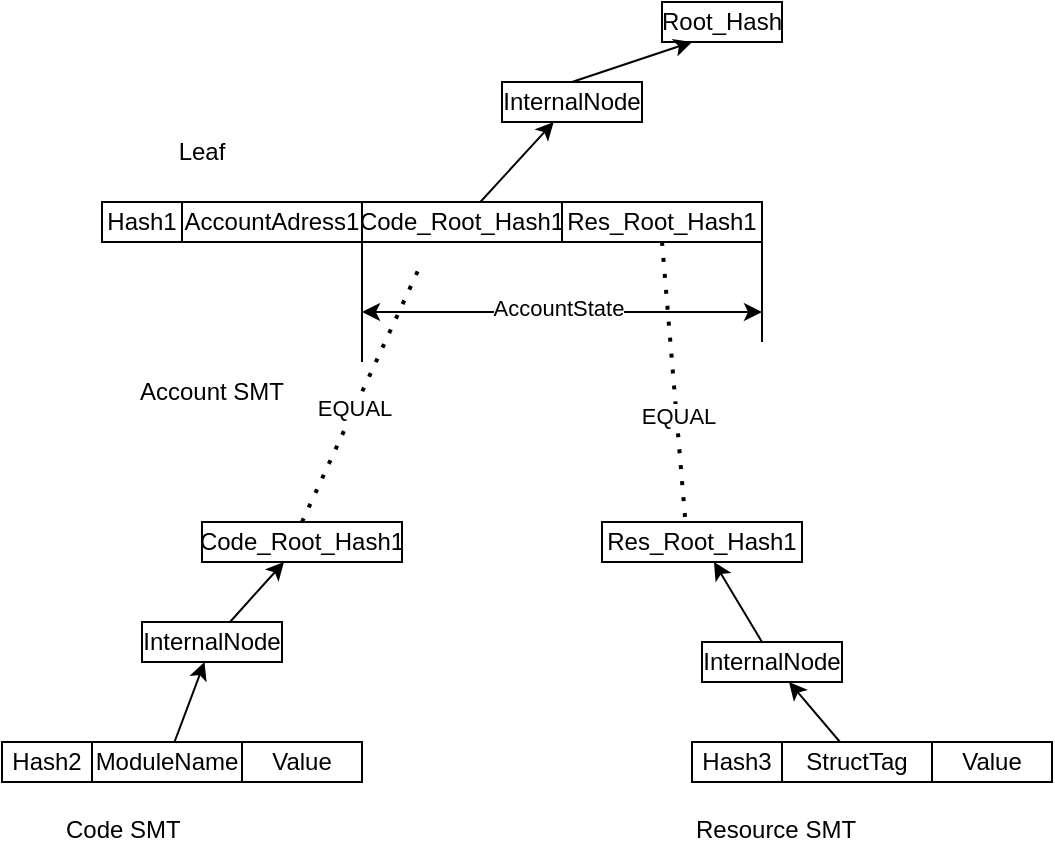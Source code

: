 <mxfile version="17.4.2" type="device" pages="6"><diagram id="hUbMgDij85GL_dqP_pNC" name="two_level_state"><mxGraphModel dx="929" dy="584" grid="1" gridSize="10" guides="1" tooltips="1" connect="1" arrows="1" fold="1" page="1" pageScale="1" pageWidth="827" pageHeight="1169" math="0" shadow="0"><root><mxCell id="0"/><mxCell id="1" parent="0"/><mxCell id="BumA_BT_VUP1Fj34noTT-1" value="Root_Hash" style="rounded=0;whiteSpace=wrap;html=1;" parent="1" vertex="1"><mxGeometry x="340" y="110" width="60" height="20" as="geometry"/></mxCell><mxCell id="BumA_BT_VUP1Fj34noTT-4" value="" style="rounded=0;orthogonalLoop=1;jettySize=auto;html=1;entryX=0.25;entryY=1;entryDx=0;entryDy=0;exitX=0.5;exitY=0;exitDx=0;exitDy=0;" parent="1" source="BumA_BT_VUP1Fj34noTT-2" target="BumA_BT_VUP1Fj34noTT-1" edge="1"><mxGeometry relative="1" as="geometry"><mxPoint x="288" y="80" as="targetPoint"/></mxGeometry></mxCell><mxCell id="BumA_BT_VUP1Fj34noTT-2" value="InternalNode" style="rounded=0;whiteSpace=wrap;html=1;" parent="1" vertex="1"><mxGeometry x="260" y="150" width="70" height="20" as="geometry"/></mxCell><mxCell id="BumA_BT_VUP1Fj34noTT-6" value="" style="edgeStyle=none;rounded=0;orthogonalLoop=1;jettySize=auto;html=1;" parent="1" source="BumA_BT_VUP1Fj34noTT-5" target="BumA_BT_VUP1Fj34noTT-2" edge="1"><mxGeometry relative="1" as="geometry"/></mxCell><mxCell id="BumA_BT_VUP1Fj34noTT-5" value="Code_Root_Hash1" style="rounded=0;whiteSpace=wrap;html=1;" parent="1" vertex="1"><mxGeometry x="190" y="210" width="100" height="20" as="geometry"/></mxCell><mxCell id="BumA_BT_VUP1Fj34noTT-14" style="edgeStyle=none;rounded=0;orthogonalLoop=1;jettySize=auto;html=1;exitX=0.5;exitY=0;exitDx=0;exitDy=0;" parent="1" source="BumA_BT_VUP1Fj34noTT-5" target="BumA_BT_VUP1Fj34noTT-5" edge="1"><mxGeometry relative="1" as="geometry"/></mxCell><mxCell id="BumA_BT_VUP1Fj34noTT-15" value="Res_Root_Hash1" style="rounded=0;whiteSpace=wrap;html=1;" parent="1" vertex="1"><mxGeometry x="290" y="210" width="100" height="20" as="geometry"/></mxCell><mxCell id="BumA_BT_VUP1Fj34noTT-18" value="AccountAdress1" style="rounded=0;whiteSpace=wrap;html=1;" parent="1" vertex="1"><mxGeometry x="100" y="210" width="90" height="20" as="geometry"/></mxCell><mxCell id="BumA_BT_VUP1Fj34noTT-21" value="" style="endArrow=none;html=1;rounded=0;" parent="1" edge="1"><mxGeometry width="50" height="50" relative="1" as="geometry"><mxPoint x="190" y="290" as="sourcePoint"/><mxPoint x="190" y="210" as="targetPoint"/></mxGeometry></mxCell><mxCell id="BumA_BT_VUP1Fj34noTT-22" value="" style="endArrow=none;html=1;rounded=0;" parent="1" edge="1"><mxGeometry width="50" height="50" relative="1" as="geometry"><mxPoint x="390" y="280" as="sourcePoint"/><mxPoint x="390" y="230" as="targetPoint"/></mxGeometry></mxCell><mxCell id="BumA_BT_VUP1Fj34noTT-23" value="" style="endArrow=classic;startArrow=classic;html=1;rounded=0;" parent="1" edge="1"><mxGeometry width="50" height="50" relative="1" as="geometry"><mxPoint x="190" y="265" as="sourcePoint"/><mxPoint x="390" y="265" as="targetPoint"/></mxGeometry></mxCell><mxCell id="BumA_BT_VUP1Fj34noTT-24" value="&lt;span style=&quot;color: rgba(0 , 0 , 0 , 0) ; font-family: monospace ; font-size: 0px ; background-color: rgb(248 , 249 , 250)&quot;&gt;%3CmxGraphModel%3E%3Croot%3E%3CmxCell%20id%3D%220%22%2F%3E%3CmxCell%20id%3D%221%22%20parent%3D%220%22%2F%3E%3CmxCell%20id%3D%222%22%20value%3D%22%22%20style%3D%22endArrow%3Dnone%3Bhtml%3D1%3Brounded%3D0%3B%22%20edge%3D%221%22%20parent%3D%221%22%3E%3CmxGeometry%20width%3D%2250%22%20height%3D%2250%22%20relative%3D%221%22%20as%3D%22geometry%22%3E%3CmxPoint%20x%3D%22170%22%20y%3D%22335%22%20as%3D%22sourcePoint%22%2F%3E%3CmxPoint%20x%3D%22170%22%20y%3D%22255%22%20as%3D%22targetPoint%22%2F%3E%3C%2FmxGeometry%3E%3C%2FmxCell%3E%3C%2Froot%3E%3C%2FmxGraphModel%&lt;/span&gt;" style="edgeLabel;html=1;align=center;verticalAlign=middle;resizable=0;points=[];" parent="BumA_BT_VUP1Fj34noTT-23" vertex="1" connectable="0"><mxGeometry x="-0.011" relative="1" as="geometry"><mxPoint as="offset"/></mxGeometry></mxCell><mxCell id="BumA_BT_VUP1Fj34noTT-25" value="&lt;span style=&quot;color: rgba(0 , 0 , 0 , 0) ; font-family: monospace ; font-size: 0px ; background-color: rgb(248 , 249 , 250)&quot;&gt;%3CmxGraphModel%3E%3Croot%3E%3CmxCell%20id%3D%220%22%2F%3E%3CmxCell%20id%3D%221%22%20parent%3D%220%22%2F%3E%3CmxCell%20id%3D%222%22%20value%3D%22%22%20style%3D%22endArrow%3Dnone%3Bhtml%3D1%3Brounded%3D0%3B%22%20edge%3D%221%22%20parent%3D%221%22%3E%3CmxGeometry%20width%3D%2250%22%20height%3D%2250%22%20relative%3D%221%22%20as%3D%22geometry%22%3E%3CmxPoint%20x%3D%22170%22%20y%3D%22335%22%20as%3D%22sourcePoint%22%2F%3E%3CmxPoint%20x%3D%22170%22%20y%3D%22255%22%20as%3D%22targetPoint%22%2F%3E%3C%2FmxGeometry%3E%3C%2FmxCell%3E%3C%2Froot%3E%3C%2FmxGraphModel%3E&lt;/span&gt;" style="edgeLabel;html=1;align=center;verticalAlign=middle;resizable=0;points=[];" parent="BumA_BT_VUP1Fj34noTT-23" vertex="1" connectable="0"><mxGeometry x="-0.065" y="-1" relative="1" as="geometry"><mxPoint as="offset"/></mxGeometry></mxCell><mxCell id="BumA_BT_VUP1Fj34noTT-26" value="AccountState" style="edgeLabel;html=1;align=center;verticalAlign=middle;resizable=0;points=[];" parent="BumA_BT_VUP1Fj34noTT-23" vertex="1" connectable="0"><mxGeometry x="-0.027" y="2" relative="1" as="geometry"><mxPoint as="offset"/></mxGeometry></mxCell><mxCell id="BumA_BT_VUP1Fj34noTT-29" value="Hash1" style="rounded=0;whiteSpace=wrap;html=1;" parent="1" vertex="1"><mxGeometry x="60" y="210" width="40" height="20" as="geometry"/></mxCell><mxCell id="BumA_BT_VUP1Fj34noTT-36" value="Leaf" style="text;html=1;strokeColor=none;fillColor=none;align=center;verticalAlign=middle;whiteSpace=wrap;rounded=0;" parent="1" vertex="1"><mxGeometry x="80" y="170" width="60" height="30" as="geometry"/></mxCell><mxCell id="BumA_BT_VUP1Fj34noTT-40" value="&lt;span style=&quot;color: rgba(0 , 0 , 0 , 0) ; font-family: monospace ; font-size: 0px&quot;&gt;F&lt;/span&gt;" style="text;html=1;strokeColor=none;fillColor=none;align=center;verticalAlign=middle;whiteSpace=wrap;rounded=0;" parent="1" vertex="1"><mxGeometry x="50" y="280" width="110" height="30" as="geometry"/></mxCell><mxCell id="6RDHptcw59qk9rrc6H-b-1" value="Account SMT" style="text;html=1;strokeColor=none;fillColor=none;align=center;verticalAlign=middle;whiteSpace=wrap;rounded=0;" vertex="1" parent="1"><mxGeometry x="45" y="290" width="140" height="30" as="geometry"/></mxCell><mxCell id="6RDHptcw59qk9rrc6H-b-2" value="Res_Root_Hash1" style="rounded=0;whiteSpace=wrap;html=1;" vertex="1" parent="1"><mxGeometry x="310" y="370" width="100" height="20" as="geometry"/></mxCell><mxCell id="6RDHptcw59qk9rrc6H-b-3" value="" style="edgeStyle=none;rounded=0;orthogonalLoop=1;jettySize=auto;html=1;" edge="1" parent="1" target="6RDHptcw59qk9rrc6H-b-2"><mxGeometry relative="1" as="geometry"><mxPoint x="390" y="430" as="sourcePoint"/></mxGeometry></mxCell><mxCell id="6RDHptcw59qk9rrc6H-b-4" value="InternalNode" style="rounded=0;whiteSpace=wrap;html=1;" vertex="1" parent="1"><mxGeometry x="360" y="430" width="70" height="20" as="geometry"/></mxCell><mxCell id="6RDHptcw59qk9rrc6H-b-5" value="Code_Root_Hash1" style="rounded=0;whiteSpace=wrap;html=1;" vertex="1" parent="1"><mxGeometry x="110" y="370" width="100" height="20" as="geometry"/></mxCell><mxCell id="6RDHptcw59qk9rrc6H-b-6" value="" style="edgeStyle=none;rounded=0;orthogonalLoop=1;jettySize=auto;html=1;" edge="1" parent="1" source="6RDHptcw59qk9rrc6H-b-7" target="6RDHptcw59qk9rrc6H-b-5"><mxGeometry relative="1" as="geometry"/></mxCell><mxCell id="6RDHptcw59qk9rrc6H-b-7" value="InternalNode" style="rounded=0;whiteSpace=wrap;html=1;" vertex="1" parent="1"><mxGeometry x="80" y="420" width="70" height="20" as="geometry"/></mxCell><mxCell id="6RDHptcw59qk9rrc6H-b-8" value="Hash2" style="rounded=0;whiteSpace=wrap;html=1;" vertex="1" parent="1"><mxGeometry x="10" y="480" width="45" height="20" as="geometry"/></mxCell><mxCell id="6RDHptcw59qk9rrc6H-b-12" value="" style="rounded=0;orthogonalLoop=1;jettySize=auto;html=1;" edge="1" parent="1" source="6RDHptcw59qk9rrc6H-b-9" target="6RDHptcw59qk9rrc6H-b-7"><mxGeometry relative="1" as="geometry"/></mxCell><mxCell id="6RDHptcw59qk9rrc6H-b-9" value="ModuleName" style="rounded=0;whiteSpace=wrap;html=1;" vertex="1" parent="1"><mxGeometry x="55" y="480" width="75" height="20" as="geometry"/></mxCell><mxCell id="6RDHptcw59qk9rrc6H-b-11" value="Value" style="rounded=0;whiteSpace=wrap;html=1;" vertex="1" parent="1"><mxGeometry x="130" y="480" width="60" height="20" as="geometry"/></mxCell><mxCell id="6RDHptcw59qk9rrc6H-b-14" value="Hash3" style="rounded=0;whiteSpace=wrap;html=1;" vertex="1" parent="1"><mxGeometry x="355" y="480" width="45" height="20" as="geometry"/></mxCell><mxCell id="6RDHptcw59qk9rrc6H-b-17" value="" style="edgeStyle=none;rounded=0;orthogonalLoop=1;jettySize=auto;html=1;" edge="1" parent="1" source="6RDHptcw59qk9rrc6H-b-15" target="6RDHptcw59qk9rrc6H-b-4"><mxGeometry relative="1" as="geometry"/></mxCell><mxCell id="6RDHptcw59qk9rrc6H-b-15" value="StructTag" style="rounded=0;whiteSpace=wrap;html=1;" vertex="1" parent="1"><mxGeometry x="400" y="480" width="75" height="20" as="geometry"/></mxCell><mxCell id="6RDHptcw59qk9rrc6H-b-16" value="Value" style="rounded=0;whiteSpace=wrap;html=1;" vertex="1" parent="1"><mxGeometry x="475" y="480" width="60" height="20" as="geometry"/></mxCell><mxCell id="6RDHptcw59qk9rrc6H-b-19" value="Code SMT" style="text;whiteSpace=wrap;html=1;" vertex="1" parent="1"><mxGeometry x="40" y="510" width="140" height="30" as="geometry"/></mxCell><mxCell id="6RDHptcw59qk9rrc6H-b-20" value="Resource SMT" style="text;whiteSpace=wrap;html=1;" vertex="1" parent="1"><mxGeometry x="355" y="510" width="140" height="30" as="geometry"/></mxCell><mxCell id="6RDHptcw59qk9rrc6H-b-21" value="" style="endArrow=none;dashed=1;html=1;dashPattern=1 3;strokeWidth=2;rounded=0;" edge="1" parent="1"><mxGeometry width="50" height="50" relative="1" as="geometry"><mxPoint x="160" y="370" as="sourcePoint"/><mxPoint x="220" y="240" as="targetPoint"/></mxGeometry></mxCell><mxCell id="6RDHptcw59qk9rrc6H-b-22" value="EQUAL" style="edgeLabel;html=1;align=center;verticalAlign=middle;resizable=0;points=[];" vertex="1" connectable="0" parent="6RDHptcw59qk9rrc6H-b-21"><mxGeometry x="-0.121" y="1" relative="1" as="geometry"><mxPoint as="offset"/></mxGeometry></mxCell><mxCell id="6RDHptcw59qk9rrc6H-b-23" value="" style="endArrow=none;dashed=1;html=1;dashPattern=1 3;strokeWidth=2;rounded=0;entryX=0.5;entryY=1;entryDx=0;entryDy=0;exitX=0.415;exitY=-0.125;exitDx=0;exitDy=0;exitPerimeter=0;" edge="1" parent="1" source="6RDHptcw59qk9rrc6H-b-2" target="BumA_BT_VUP1Fj34noTT-15"><mxGeometry width="50" height="50" relative="1" as="geometry"><mxPoint x="350" y="360" as="sourcePoint"/><mxPoint x="390" y="310" as="targetPoint"/></mxGeometry></mxCell><mxCell id="6RDHptcw59qk9rrc6H-b-24" value="EQUAL" style="edgeLabel;html=1;align=center;verticalAlign=middle;resizable=0;points=[];" vertex="1" connectable="0" parent="6RDHptcw59qk9rrc6H-b-23"><mxGeometry x="-0.26" y="-1" relative="1" as="geometry"><mxPoint as="offset"/></mxGeometry></mxCell></root></mxGraphModel></diagram><diagram name="even_accumulator" id="XEHIxVFVrrcc8ciX0RmY"><mxGraphModel dx="946" dy="584" grid="1" gridSize="10" guides="1" tooltips="1" connect="1" arrows="1" fold="1" page="1" pageScale="1" pageWidth="827" pageHeight="1169" math="0" shadow="0"><root><mxCell id="0"/><mxCell id="1" parent="0"/><mxCell id="9VNpYIqVtR7MCzMtS3Rl-12" value="" style="rounded=0;whiteSpace=wrap;html=1;fontFamily=Helvetica;fontSize=12;fontColor=default;strokeColor=default;fillColor=default;" parent="1" vertex="1"><mxGeometry x="5" y="10" width="625" height="340" as="geometry"/></mxCell><mxCell id="_xNz4DDf6nGFi5YAU9zH-20" value="" style="rounded=0;whiteSpace=wrap;html=1;dashed=1;strokeColor=#82B366;" parent="1" vertex="1"><mxGeometry x="50" y="265" width="510" height="80" as="geometry"/></mxCell><mxCell id="9VNpYIqVtR7MCzMtS3Rl-6" value="" style="shape=cylinder3;whiteSpace=wrap;html=1;boundedLbl=1;backgroundOutline=1;size=15;rounded=0;fontFamily=Helvetica;fontSize=12;fontColor=default;strokeColor=default;fillColor=default;" parent="1" vertex="1"><mxGeometry x="50" y="370" width="490" height="90" as="geometry"/></mxCell><mxCell id="_xNz4DDf6nGFi5YAU9zH-21" value="" style="rounded=0;whiteSpace=wrap;html=1;dashed=1;fontFamily=Helvetica;fontSize=12;fontColor=default;strokeColor=#B85450;fillColor=default;" parent="1" vertex="1"><mxGeometry x="50" y="70" width="510" height="190" as="geometry"/></mxCell><mxCell id="_xNz4DDf6nGFi5YAU9zH-1" value="Hash0" style="rounded=0;whiteSpace=wrap;html=1;fillColor=#d5e8d4;strokeColor=#82b366;" parent="1" vertex="1"><mxGeometry x="100" y="290" width="80" height="30" as="geometry"/></mxCell><mxCell id="_xNz4DDf6nGFi5YAU9zH-2" value="Hash1" style="rounded=0;whiteSpace=wrap;html=1;fillColor=#d5e8d4;strokeColor=#82b366;" parent="1" vertex="1"><mxGeometry x="220" y="290" width="60" height="30" as="geometry"/></mxCell><mxCell id="_xNz4DDf6nGFi5YAU9zH-4" value="Hash(Hash0 + Hash1)" style="rounded=0;whiteSpace=wrap;html=1;fillColor=#f8cecc;strokeColor=#b85450;" parent="1" vertex="1"><mxGeometry x="130" y="210" width="110" height="30" as="geometry"/></mxCell><mxCell id="_xNz4DDf6nGFi5YAU9zH-5" value="Hash2" style="rounded=0;whiteSpace=wrap;html=1;fillColor=#d5e8d4;strokeColor=#82b366;" parent="1" vertex="1"><mxGeometry x="300" y="290" width="60" height="30" as="geometry"/></mxCell><mxCell id="_xNz4DDf6nGFi5YAU9zH-8" value="Hash3" style="rounded=0;whiteSpace=wrap;html=1;fillColor=#d5e8d4;strokeColor=#82b366;" parent="1" vertex="1"><mxGeometry x="401" y="290" width="60" height="30" as="geometry"/></mxCell><mxCell id="_xNz4DDf6nGFi5YAU9zH-9" value="Hash(Hash2 + Hash3)" style="rounded=0;whiteSpace=wrap;html=1;fillColor=#f8cecc;strokeColor=#b85450;" parent="1" vertex="1"><mxGeometry x="320" y="210" width="90" height="30" as="geometry"/></mxCell><mxCell id="_xNz4DDf6nGFi5YAU9zH-10" value="" style="endArrow=classic;html=1;rounded=0;exitX=0.5;exitY=0;exitDx=0;exitDy=0;" parent="1" source="_xNz4DDf6nGFi5YAU9zH-1" edge="1"><mxGeometry width="50" height="50" relative="1" as="geometry"><mxPoint x="120" y="290" as="sourcePoint"/><mxPoint x="170" y="240" as="targetPoint"/></mxGeometry></mxCell><mxCell id="_xNz4DDf6nGFi5YAU9zH-13" value="" style="endArrow=classic;html=1;rounded=0;exitX=0.5;exitY=0;exitDx=0;exitDy=0;entryX=0.75;entryY=1;entryDx=0;entryDy=0;" parent="1" source="_xNz4DDf6nGFi5YAU9zH-2" target="_xNz4DDf6nGFi5YAU9zH-4" edge="1"><mxGeometry width="50" height="50" relative="1" as="geometry"><mxPoint x="240" y="320" as="sourcePoint"/><mxPoint x="290" y="270" as="targetPoint"/></mxGeometry></mxCell><mxCell id="_xNz4DDf6nGFi5YAU9zH-14" value="" style="endArrow=classic;html=1;rounded=0;exitX=0.5;exitY=0;exitDx=0;exitDy=0;" parent="1" source="_xNz4DDf6nGFi5YAU9zH-5" edge="1"><mxGeometry width="50" height="50" relative="1" as="geometry"><mxPoint x="320" y="290" as="sourcePoint"/><mxPoint x="350" y="240" as="targetPoint"/></mxGeometry></mxCell><mxCell id="_xNz4DDf6nGFi5YAU9zH-16" value="" style="endArrow=classic;html=1;rounded=0;exitX=0.5;exitY=0;exitDx=0;exitDy=0;" parent="1" source="_xNz4DDf6nGFi5YAU9zH-8" target="_xNz4DDf6nGFi5YAU9zH-9" edge="1"><mxGeometry width="50" height="50" relative="1" as="geometry"><mxPoint x="380" y="290" as="sourcePoint"/><mxPoint x="430" y="240" as="targetPoint"/></mxGeometry></mxCell><mxCell id="LCFBxZE1dYwxl7F2D-ks-3" value="" style="edgeStyle=orthogonalEdgeStyle;rounded=0;orthogonalLoop=1;jettySize=auto;html=1;fontFamily=Helvetica;fontSize=12;fontColor=default;" parent="1" source="_xNz4DDf6nGFi5YAU9zH-17" target="yoBCl0YI1tjMsF7Hl5Tv-1" edge="1"><mxGeometry relative="1" as="geometry"/></mxCell><mxCell id="_xNz4DDf6nGFi5YAU9zH-17" value="Hash(Hash01 + Hash23)" style="rounded=0;whiteSpace=wrap;html=1;fillColor=#f8cecc;strokeColor=#b85450;" parent="1" vertex="1"><mxGeometry x="230" y="110" width="80" height="40" as="geometry"/></mxCell><mxCell id="_xNz4DDf6nGFi5YAU9zH-18" value="" style="endArrow=classic;html=1;rounded=0;exitX=0.5;exitY=0;exitDx=0;exitDy=0;" parent="1" source="_xNz4DDf6nGFi5YAU9zH-4" edge="1"><mxGeometry width="50" height="50" relative="1" as="geometry"><mxPoint x="210" y="200" as="sourcePoint"/><mxPoint x="260" y="150" as="targetPoint"/></mxGeometry></mxCell><mxCell id="_xNz4DDf6nGFi5YAU9zH-19" value="" style="endArrow=classic;html=1;rounded=0;exitX=0.5;exitY=0;exitDx=0;exitDy=0;entryX=0.5;entryY=1;entryDx=0;entryDy=0;" parent="1" source="_xNz4DDf6nGFi5YAU9zH-9" target="_xNz4DDf6nGFi5YAU9zH-17" edge="1"><mxGeometry width="50" height="50" relative="1" as="geometry"><mxPoint x="350" y="200" as="sourcePoint"/><mxPoint x="400" y="150" as="targetPoint"/></mxGeometry></mxCell><mxCell id="_xNz4DDf6nGFi5YAU9zH-24" value="Leaf" style="rounded=0;whiteSpace=wrap;html=1;fillColor=#d5e8d4;strokeColor=#82b366;" parent="1" vertex="1"><mxGeometry x="75" y="20" width="55" height="30" as="geometry"/></mxCell><mxCell id="_xNz4DDf6nGFi5YAU9zH-25" value="Internal" style="rounded=0;whiteSpace=wrap;html=1;fillColor=#f8cecc;strokeColor=#b85450;" parent="1" vertex="1"><mxGeometry x="157.5" y="20" width="55" height="30" as="geometry"/></mxCell><mxCell id="_xNz4DDf6nGFi5YAU9zH-28" value="Leaf" style="text;html=1;strokeColor=none;fillColor=none;align=center;verticalAlign=middle;whiteSpace=wrap;rounded=0;dashed=1;fontFamily=Helvetica;fontSize=12;fontColor=default;" parent="1" vertex="1"><mxGeometry x="470" y="280" width="60" height="30" as="geometry"/></mxCell><mxCell id="_xNz4DDf6nGFi5YAU9zH-29" value="Internal 23" style="text;html=1;strokeColor=none;fillColor=none;align=center;verticalAlign=middle;whiteSpace=wrap;rounded=0;dashed=1;fontFamily=Helvetica;fontSize=12;fontColor=default;" parent="1" vertex="1"><mxGeometry x="360" y="162.5" width="70" height="30" as="geometry"/></mxCell><mxCell id="_xNz4DDf6nGFi5YAU9zH-35" value="Internal 01" style="text;html=1;strokeColor=none;fillColor=none;align=center;verticalAlign=middle;whiteSpace=wrap;rounded=0;dashed=1;fontFamily=Helvetica;fontSize=12;fontColor=default;" parent="1" vertex="1"><mxGeometry x="130" y="162.5" width="60" height="20" as="geometry"/></mxCell><mxCell id="y3NQMIU_nOEwNoakyxwz-1" value="Figure 1: even_accumulator" style="text;html=1;strokeColor=none;fillColor=none;align=center;verticalAlign=middle;whiteSpace=wrap;rounded=0;dashed=1;fontFamily=Helvetica;fontSize=12;fontColor=default;" parent="1" vertex="1"><mxGeometry x="157.5" y="480" width="202.5" height="30" as="geometry"/></mxCell><mxCell id="W6HJ1C0vMNGPO8l1JDVA-1" value="PlaceHolder" style="rounded=0;whiteSpace=wrap;html=1;fillColor=#dae8fc;strokeColor=#6c8ebf;" parent="1" vertex="1"><mxGeometry x="240" y="20" width="70" height="30" as="geometry"/></mxCell><mxCell id="yoBCl0YI1tjMsF7Hl5Tv-1" value="frozen_subtree_root" style="text;html=1;strokeColor=none;fillColor=none;align=center;verticalAlign=middle;whiteSpace=wrap;rounded=0;dashed=1;fontFamily=Helvetica;fontSize=12;fontColor=default;" parent="1" vertex="1"><mxGeometry x="87.5" y="117.5" width="105" height="25" as="geometry"/></mxCell><mxCell id="3PzGFrsLtZ75B8ZgOlB2-1" value="Root_Hash" style="text;html=1;strokeColor=none;fillColor=none;align=center;verticalAlign=middle;whiteSpace=wrap;rounded=0;dashed=1;fontFamily=Helvetica;fontSize=12;fontColor=default;" parent="1" vertex="1"><mxGeometry x="230" y="70" width="60" height="30" as="geometry"/></mxCell><mxCell id="9VNpYIqVtR7MCzMtS3Rl-1" value="Block0" style="rounded=0;whiteSpace=wrap;html=1;" parent="1" vertex="1"><mxGeometry x="100" y="410" width="80" height="30" as="geometry"/></mxCell><mxCell id="9VNpYIqVtR7MCzMtS3Rl-3" value="Block1" style="rounded=0;whiteSpace=wrap;html=1;" parent="1" vertex="1"><mxGeometry x="220" y="410" width="60" height="30" as="geometry"/></mxCell><mxCell id="9VNpYIqVtR7MCzMtS3Rl-4" value="Block2" style="rounded=0;whiteSpace=wrap;html=1;" parent="1" vertex="1"><mxGeometry x="300" y="410" width="60" height="30" as="geometry"/></mxCell><mxCell id="9VNpYIqVtR7MCzMtS3Rl-5" value="Block3" style="rounded=0;whiteSpace=wrap;html=1;" parent="1" vertex="1"><mxGeometry x="401" y="410" width="60" height="30" as="geometry"/></mxCell><mxCell id="9VNpYIqVtR7MCzMtS3Rl-7" value="KvStore&amp;nbsp;&lt;br&gt;Block Column" style="text;html=1;strokeColor=none;fillColor=none;align=center;verticalAlign=middle;whiteSpace=wrap;rounded=0;dashed=1;fontFamily=Helvetica;fontSize=12;fontColor=default;" parent="1" vertex="1"><mxGeometry x="480" y="410" width="60" height="30" as="geometry"/></mxCell><mxCell id="9VNpYIqVtR7MCzMtS3Rl-8" value="Hash" style="endArrow=classic;html=1;rounded=0;fontFamily=Helvetica;fontSize=12;fontColor=default;exitX=0.5;exitY=0;exitDx=0;exitDy=0;entryX=0.5;entryY=1;entryDx=0;entryDy=0;" parent="1" source="9VNpYIqVtR7MCzMtS3Rl-1" target="_xNz4DDf6nGFi5YAU9zH-1" edge="1"><mxGeometry width="50" height="50" relative="1" as="geometry"><mxPoint x="120" y="430" as="sourcePoint"/><mxPoint x="170" y="380" as="targetPoint"/></mxGeometry></mxCell><mxCell id="9VNpYIqVtR7MCzMtS3Rl-9" value="Hash" style="endArrow=classic;html=1;rounded=0;fontFamily=Helvetica;fontSize=12;fontColor=default;entryX=0.5;entryY=1;entryDx=0;entryDy=0;" parent="1" source="9VNpYIqVtR7MCzMtS3Rl-3" target="_xNz4DDf6nGFi5YAU9zH-2" edge="1"><mxGeometry width="50" height="50" relative="1" as="geometry"><mxPoint x="150" y="420" as="sourcePoint"/><mxPoint x="150" y="330" as="targetPoint"/><Array as="points"><mxPoint x="250" y="380"/></Array></mxGeometry></mxCell><mxCell id="9VNpYIqVtR7MCzMtS3Rl-10" value="Hash" style="endArrow=classic;html=1;rounded=0;fontFamily=Helvetica;fontSize=12;fontColor=default;exitX=0.5;exitY=0;exitDx=0;exitDy=0;entryX=0.5;entryY=1;entryDx=0;entryDy=0;" parent="1" source="9VNpYIqVtR7MCzMtS3Rl-4" target="_xNz4DDf6nGFi5YAU9zH-5" edge="1"><mxGeometry width="50" height="50" relative="1" as="geometry"><mxPoint x="160" y="430" as="sourcePoint"/><mxPoint x="160" y="340" as="targetPoint"/></mxGeometry></mxCell><mxCell id="9VNpYIqVtR7MCzMtS3Rl-11" value="Hash" style="endArrow=classic;html=1;rounded=0;fontFamily=Helvetica;fontSize=12;fontColor=default;exitX=0.5;exitY=0;exitDx=0;exitDy=0;entryX=0.5;entryY=1;entryDx=0;entryDy=0;" parent="1" edge="1"><mxGeometry width="50" height="50" relative="1" as="geometry"><mxPoint x="430" y="410" as="sourcePoint"/><mxPoint x="430" y="320" as="targetPoint"/></mxGeometry></mxCell><mxCell id="9VNpYIqVtR7MCzMtS3Rl-13" value="Memory" style="text;html=1;strokeColor=none;fillColor=none;align=center;verticalAlign=middle;whiteSpace=wrap;rounded=0;fontFamily=Helvetica;fontSize=12;fontColor=default;" parent="1" vertex="1"><mxGeometry x="560" y="210" width="60" height="30" as="geometry"/></mxCell><mxCell id="HiAdHM7slQfpdOYNACxB-1" value="Internal" style="text;html=1;strokeColor=none;fillColor=none;align=center;verticalAlign=middle;whiteSpace=wrap;rounded=0;dashed=1;fontFamily=Helvetica;fontSize=12;fontColor=default;" parent="1" vertex="1"><mxGeometry x="480" y="165" width="60" height="30" as="geometry"/></mxCell><mxCell id="s8r6Ug7HsXBQGYawQxLE-1" value="Text" style="text;html=1;strokeColor=none;fillColor=none;align=center;verticalAlign=middle;whiteSpace=wrap;rounded=0;" parent="1" vertex="1"><mxGeometry x="380" y="290" width="60" height="30" as="geometry"/></mxCell><mxCell id="s8r6Ug7HsXBQGYawQxLE-2" value="Text" style="text;html=1;strokeColor=none;fillColor=none;align=center;verticalAlign=middle;whiteSpace=wrap;rounded=0;" parent="1" vertex="1"><mxGeometry x="380" y="290" width="60" height="30" as="geometry"/></mxCell></root></mxGraphModel></diagram><diagram name="odd_accumulator" id="GNLuygYzCCgSAU5vGzWZ"><mxGraphModel dx="946" dy="587" grid="1" gridSize="10" guides="1" tooltips="1" connect="1" arrows="1" fold="1" page="1" pageScale="1" pageWidth="827" pageHeight="1169" math="0" shadow="0"><root><mxCell id="0"/><mxCell id="1" parent="0"/><mxCell id="Ht2vKrSFNxalhYumGf9o-2" value="" style="rounded=0;whiteSpace=wrap;html=1;" parent="1" vertex="1"><mxGeometry x="210" y="70" width="710" height="360" as="geometry"/></mxCell><mxCell id="Qep7_AE1_uxr0FbSQFqi-7" value="" style="shape=cylinder3;whiteSpace=wrap;html=1;boundedLbl=1;backgroundOutline=1;size=15;rounded=0;fontFamily=Helvetica;fontSize=12;fontColor=default;strokeColor=default;fillColor=default;" parent="1" vertex="1"><mxGeometry x="235" y="452.5" width="585" height="77.5" as="geometry"/></mxCell><mxCell id="Ht2vKrSFNxalhYumGf9o-3" value="Hash0" style="rounded=0;whiteSpace=wrap;html=1;fillColor=#d5e8d4;strokeColor=#82b366;" parent="1" vertex="1"><mxGeometry x="260" y="390" width="80" height="30" as="geometry"/></mxCell><mxCell id="Ht2vKrSFNxalhYumGf9o-4" value="Hash1" style="rounded=0;whiteSpace=wrap;html=1;fillColor=#d5e8d4;strokeColor=#82b366;" parent="1" vertex="1"><mxGeometry x="380" y="390" width="60" height="30" as="geometry"/></mxCell><mxCell id="Ht2vKrSFNxalhYumGf9o-5" value="Hash(Hash0 + Hash1)" style="rounded=0;whiteSpace=wrap;html=1;fillColor=#f8cecc;strokeColor=#b85450;" parent="1" vertex="1"><mxGeometry x="290" y="310" width="110" height="30" as="geometry"/></mxCell><mxCell id="Ht2vKrSFNxalhYumGf9o-6" value="Hash2" style="rounded=0;whiteSpace=wrap;html=1;fillColor=#d5e8d4;strokeColor=#82b366;" parent="1" vertex="1"><mxGeometry x="460" y="390" width="60" height="30" as="geometry"/></mxCell><mxCell id="Ht2vKrSFNxalhYumGf9o-7" value="Hash3" style="rounded=0;whiteSpace=wrap;html=1;fillColor=#d5e8d4;strokeColor=#82b366;" parent="1" vertex="1"><mxGeometry x="561" y="390" width="60" height="30" as="geometry"/></mxCell><mxCell id="Ht2vKrSFNxalhYumGf9o-8" value="Hash(Hash2 + Hash3)" style="rounded=0;whiteSpace=wrap;html=1;fillColor=#f8cecc;strokeColor=#b85450;" parent="1" vertex="1"><mxGeometry x="480" y="310" width="90" height="30" as="geometry"/></mxCell><mxCell id="Ht2vKrSFNxalhYumGf9o-9" value="" style="endArrow=classic;html=1;rounded=0;exitX=0.5;exitY=0;exitDx=0;exitDy=0;" parent="1" source="Ht2vKrSFNxalhYumGf9o-3" edge="1"><mxGeometry width="50" height="50" relative="1" as="geometry"><mxPoint x="280" y="390" as="sourcePoint"/><mxPoint x="330" y="340" as="targetPoint"/></mxGeometry></mxCell><mxCell id="Ht2vKrSFNxalhYumGf9o-10" value="" style="endArrow=classic;html=1;rounded=0;exitX=0.5;exitY=0;exitDx=0;exitDy=0;entryX=0.75;entryY=1;entryDx=0;entryDy=0;" parent="1" source="Ht2vKrSFNxalhYumGf9o-4" target="Ht2vKrSFNxalhYumGf9o-5" edge="1"><mxGeometry width="50" height="50" relative="1" as="geometry"><mxPoint x="400" y="420" as="sourcePoint"/><mxPoint x="450" y="370" as="targetPoint"/></mxGeometry></mxCell><mxCell id="Ht2vKrSFNxalhYumGf9o-11" value="" style="endArrow=classic;html=1;rounded=0;exitX=0.5;exitY=0;exitDx=0;exitDy=0;" parent="1" source="Ht2vKrSFNxalhYumGf9o-6" edge="1"><mxGeometry width="50" height="50" relative="1" as="geometry"><mxPoint x="480" y="390" as="sourcePoint"/><mxPoint x="510" y="340" as="targetPoint"/></mxGeometry></mxCell><mxCell id="Ht2vKrSFNxalhYumGf9o-12" value="" style="endArrow=classic;html=1;rounded=0;exitX=0.5;exitY=0;exitDx=0;exitDy=0;" parent="1" source="Ht2vKrSFNxalhYumGf9o-7" target="Ht2vKrSFNxalhYumGf9o-8" edge="1"><mxGeometry width="50" height="50" relative="1" as="geometry"><mxPoint x="540" y="390" as="sourcePoint"/><mxPoint x="590" y="340" as="targetPoint"/></mxGeometry></mxCell><mxCell id="KSD8omfQQHmT_BsDv5Bh-2" value="" style="edgeStyle=none;rounded=0;orthogonalLoop=1;jettySize=auto;html=1;fontFamily=Helvetica;fontSize=12;fontColor=default;" parent="1" source="Ht2vKrSFNxalhYumGf9o-13" target="KSD8omfQQHmT_BsDv5Bh-1" edge="1"><mxGeometry relative="1" as="geometry"/></mxCell><mxCell id="Ht2vKrSFNxalhYumGf9o-13" value="Hash(Hash01 + Hash23)" style="rounded=0;whiteSpace=wrap;html=1;fillColor=#f8cecc;strokeColor=#b85450;" parent="1" vertex="1"><mxGeometry x="390" y="210" width="80" height="40" as="geometry"/></mxCell><mxCell id="Ht2vKrSFNxalhYumGf9o-14" value="" style="endArrow=classic;html=1;rounded=0;exitX=0.5;exitY=0;exitDx=0;exitDy=0;" parent="1" source="Ht2vKrSFNxalhYumGf9o-5" edge="1"><mxGeometry width="50" height="50" relative="1" as="geometry"><mxPoint x="370" y="300" as="sourcePoint"/><mxPoint x="420" y="250" as="targetPoint"/></mxGeometry></mxCell><mxCell id="Ht2vKrSFNxalhYumGf9o-15" value="" style="endArrow=classic;html=1;rounded=0;exitX=0.5;exitY=0;exitDx=0;exitDy=0;entryX=0.5;entryY=1;entryDx=0;entryDy=0;" parent="1" source="Ht2vKrSFNxalhYumGf9o-8" target="Ht2vKrSFNxalhYumGf9o-13" edge="1"><mxGeometry width="50" height="50" relative="1" as="geometry"><mxPoint x="510" y="300" as="sourcePoint"/><mxPoint x="560" y="250" as="targetPoint"/></mxGeometry></mxCell><mxCell id="Ht2vKrSFNxalhYumGf9o-16" value="Leaf" style="rounded=0;whiteSpace=wrap;html=1;fillColor=#d5e8d4;strokeColor=#82b366;" parent="1" vertex="1"><mxGeometry x="231.25" y="20" width="55" height="30" as="geometry"/></mxCell><mxCell id="Ht2vKrSFNxalhYumGf9o-17" value="Internal" style="rounded=0;whiteSpace=wrap;html=1;fillColor=#f8cecc;strokeColor=#b85450;" parent="1" vertex="1"><mxGeometry x="313.75" y="20" width="55" height="30" as="geometry"/></mxCell><mxCell id="Ht2vKrSFNxalhYumGf9o-19" value="Internal 23" style="text;html=1;strokeColor=none;fillColor=none;align=center;verticalAlign=middle;whiteSpace=wrap;rounded=0;dashed=1;fontFamily=Helvetica;fontSize=12;fontColor=default;" parent="1" vertex="1"><mxGeometry x="520" y="262.5" width="70" height="30" as="geometry"/></mxCell><mxCell id="Ht2vKrSFNxalhYumGf9o-24" value="Internal 01" style="text;html=1;strokeColor=none;fillColor=none;align=center;verticalAlign=middle;whiteSpace=wrap;rounded=0;dashed=1;fontFamily=Helvetica;fontSize=12;fontColor=default;" parent="1" vertex="1"><mxGeometry x="290" y="262.5" width="60" height="20" as="geometry"/></mxCell><mxCell id="Ht2vKrSFNxalhYumGf9o-25" value="Hash4" style="rounded=0;whiteSpace=wrap;html=1;fillColor=#d5e8d4;strokeColor=#82b366;" parent="1" vertex="1"><mxGeometry x="650" y="390" width="60" height="30" as="geometry"/></mxCell><mxCell id="Ht2vKrSFNxalhYumGf9o-27" value="PlaceHolder" style="rounded=0;whiteSpace=wrap;html=1;fillColor=#dae8fc;strokeColor=#6c8ebf;" parent="1" vertex="1"><mxGeometry x="730" y="390" width="80" height="30" as="geometry"/></mxCell><mxCell id="Ht2vKrSFNxalhYumGf9o-28" value="Hash(Hash4 + PlaceHolder)" style="rounded=0;whiteSpace=wrap;html=1;fillColor=#f8cecc;strokeColor=#b85450;" parent="1" vertex="1"><mxGeometry x="690" y="310" width="90" height="30" as="geometry"/></mxCell><mxCell id="Ht2vKrSFNxalhYumGf9o-29" value="" style="endArrow=classic;html=1;rounded=0;fontFamily=Helvetica;fontSize=12;fontColor=default;exitX=0.5;exitY=0;exitDx=0;exitDy=0;entryX=0.25;entryY=1;entryDx=0;entryDy=0;" parent="1" source="Ht2vKrSFNxalhYumGf9o-25" target="Ht2vKrSFNxalhYumGf9o-28" edge="1"><mxGeometry width="50" height="50" relative="1" as="geometry"><mxPoint x="700" y="390" as="sourcePoint"/><mxPoint x="662.128" y="360" as="targetPoint"/></mxGeometry></mxCell><mxCell id="Ht2vKrSFNxalhYumGf9o-30" value="" style="endArrow=classic;html=1;rounded=0;fontFamily=Helvetica;fontSize=12;fontColor=default;exitX=0.5;exitY=0;exitDx=0;exitDy=0;entryX=0.5;entryY=1;entryDx=0;entryDy=0;" parent="1" source="Ht2vKrSFNxalhYumGf9o-27" target="Ht2vKrSFNxalhYumGf9o-28" edge="1"><mxGeometry width="50" height="50" relative="1" as="geometry"><mxPoint x="740" y="390" as="sourcePoint"/><mxPoint x="790" y="340" as="targetPoint"/></mxGeometry></mxCell><mxCell id="ETrLW4ywA7L9i_VJ5X84-1" value="Figure 3: odd_accumulator" style="text;html=1;strokeColor=none;fillColor=none;align=center;verticalAlign=middle;whiteSpace=wrap;rounded=0;dashed=1;fontFamily=Helvetica;fontSize=12;fontColor=default;" parent="1" vertex="1"><mxGeometry x="460" y="540" width="202.5" height="30" as="geometry"/></mxCell><mxCell id="j7vjsOo7qwuom-kWUhSO-1" value="" style="rounded=0;whiteSpace=wrap;html=1;fillColor=#f8cecc;strokeColor=#b85450;" parent="1" vertex="1"><mxGeometry x="740" y="215" width="80" height="30" as="geometry"/></mxCell><mxCell id="j7vjsOo7qwuom-kWUhSO-2" value="PlaceHolder" style="rounded=0;whiteSpace=wrap;html=1;fillColor=#dae8fc;strokeColor=#6c8ebf;" parent="1" vertex="1"><mxGeometry x="800" y="310" width="80" height="30" as="geometry"/></mxCell><mxCell id="j7vjsOo7qwuom-kWUhSO-3" value="" style="endArrow=classic;html=1;rounded=0;fontFamily=Helvetica;fontSize=12;fontColor=default;entryX=0.35;entryY=0.967;entryDx=0;entryDy=0;entryPerimeter=0;" parent="1" target="j7vjsOo7qwuom-kWUhSO-1" edge="1"><mxGeometry width="50" height="50" relative="1" as="geometry"><mxPoint x="730" y="310" as="sourcePoint"/><mxPoint x="780" y="260" as="targetPoint"/></mxGeometry></mxCell><mxCell id="j7vjsOo7qwuom-kWUhSO-4" value="" style="endArrow=classic;html=1;rounded=0;fontFamily=Helvetica;fontSize=12;fontColor=default;exitX=0.25;exitY=0;exitDx=0;exitDy=0;entryX=0.638;entryY=0.967;entryDx=0;entryDy=0;entryPerimeter=0;" parent="1" source="j7vjsOo7qwuom-kWUhSO-2" target="j7vjsOo7qwuom-kWUhSO-1" edge="1"><mxGeometry width="50" height="50" relative="1" as="geometry"><mxPoint x="740" y="320" as="sourcePoint"/><mxPoint x="790" y="250" as="targetPoint"/></mxGeometry></mxCell><mxCell id="j7vjsOo7qwuom-kWUhSO-5" value="" style="rounded=0;whiteSpace=wrap;html=1;fillColor=#f8cecc;strokeColor=#b85450;" parent="1" vertex="1"><mxGeometry x="570" y="110" width="80" height="30" as="geometry"/></mxCell><mxCell id="j7vjsOo7qwuom-kWUhSO-6" value="" style="endArrow=classic;html=1;rounded=0;fontFamily=Helvetica;fontSize=12;fontColor=default;entryX=0.25;entryY=1;entryDx=0;entryDy=0;" parent="1" target="j7vjsOo7qwuom-kWUhSO-5" edge="1"><mxGeometry width="50" height="50" relative="1" as="geometry"><mxPoint x="450" y="210" as="sourcePoint"/><mxPoint x="500" y="160" as="targetPoint"/></mxGeometry></mxCell><mxCell id="j7vjsOo7qwuom-kWUhSO-7" value="" style="endArrow=classic;html=1;rounded=0;fontFamily=Helvetica;fontSize=12;fontColor=default;entryX=0.5;entryY=1;entryDx=0;entryDy=0;exitX=0.25;exitY=0;exitDx=0;exitDy=0;" parent="1" source="j7vjsOo7qwuom-kWUhSO-1" target="j7vjsOo7qwuom-kWUhSO-5" edge="1"><mxGeometry width="50" height="50" relative="1" as="geometry"><mxPoint x="460" y="220" as="sourcePoint"/><mxPoint x="600" y="150" as="targetPoint"/></mxGeometry></mxCell><mxCell id="ZDX7lyJDaY15Be934vXO-1" value="PlaceHolder" style="rounded=0;whiteSpace=wrap;html=1;fillColor=#dae8fc;strokeColor=#6c8ebf;" parent="1" vertex="1"><mxGeometry x="420" y="20" width="70" height="30" as="geometry"/></mxCell><mxCell id="nNU1eblqg78E9ruUL2BU-1" value="Root_Hash" style="text;html=1;strokeColor=none;fillColor=none;align=center;verticalAlign=middle;whiteSpace=wrap;rounded=0;dashed=1;fontFamily=Helvetica;fontSize=12;fontColor=default;" parent="1" vertex="1"><mxGeometry x="570" y="70" width="60" height="30" as="geometry"/></mxCell><mxCell id="KSD8omfQQHmT_BsDv5Bh-1" value="frozen_subtree_hash" style="text;html=1;strokeColor=none;fillColor=none;align=center;verticalAlign=middle;whiteSpace=wrap;rounded=0;dashed=1;fontFamily=Helvetica;fontSize=12;fontColor=default;" parent="1" vertex="1"><mxGeometry x="220" y="215" width="110" height="30" as="geometry"/></mxCell><mxCell id="6uFJWwgF-XaleydIEF3O-1" value="frozen_subtree_hash" style="text;html=1;strokeColor=none;fillColor=none;align=center;verticalAlign=middle;whiteSpace=wrap;rounded=0;dashed=1;fontFamily=Helvetica;fontSize=12;fontColor=default;" parent="1" vertex="1"><mxGeometry x="600" y="250" width="110" height="30" as="geometry"/></mxCell><mxCell id="6uFJWwgF-XaleydIEF3O-2" value="" style="endArrow=classic;html=1;rounded=0;fontFamily=Helvetica;fontSize=12;fontColor=default;entryX=0.5;entryY=1;entryDx=0;entryDy=0;exitX=0.25;exitY=0;exitDx=0;exitDy=0;" parent="1" source="Ht2vKrSFNxalhYumGf9o-25" target="6uFJWwgF-XaleydIEF3O-1" edge="1"><mxGeometry width="50" height="50" relative="1" as="geometry"><mxPoint x="630" y="330" as="sourcePoint"/><mxPoint x="680" y="280" as="targetPoint"/></mxGeometry></mxCell><mxCell id="Qep7_AE1_uxr0FbSQFqi-1" value="Block0" style="rounded=0;whiteSpace=wrap;html=1;" parent="1" vertex="1"><mxGeometry x="260" y="490" width="80" height="30" as="geometry"/></mxCell><mxCell id="Qep7_AE1_uxr0FbSQFqi-3" value="Block1" style="rounded=0;whiteSpace=wrap;html=1;" parent="1" vertex="1"><mxGeometry x="380" y="490" width="60" height="30" as="geometry"/></mxCell><mxCell id="Qep7_AE1_uxr0FbSQFqi-4" value="Block2" style="rounded=0;whiteSpace=wrap;html=1;" parent="1" vertex="1"><mxGeometry x="460" y="490" width="60" height="30" as="geometry"/></mxCell><mxCell id="Qep7_AE1_uxr0FbSQFqi-15" value="" style="edgeStyle=none;rounded=0;orthogonalLoop=1;jettySize=auto;html=1;fontFamily=Helvetica;fontSize=12;fontColor=default;" parent="1" source="Qep7_AE1_uxr0FbSQFqi-5" target="Ht2vKrSFNxalhYumGf9o-7" edge="1"><mxGeometry relative="1" as="geometry"/></mxCell><mxCell id="Qep7_AE1_uxr0FbSQFqi-19" value="Hash" style="edgeLabel;html=1;align=center;verticalAlign=middle;resizable=0;points=[];fontSize=12;fontFamily=Helvetica;fontColor=default;" parent="Qep7_AE1_uxr0FbSQFqi-15" vertex="1" connectable="0"><mxGeometry x="0.2" y="1" relative="1" as="geometry"><mxPoint as="offset"/></mxGeometry></mxCell><mxCell id="Qep7_AE1_uxr0FbSQFqi-5" value="Block3" style="rounded=0;whiteSpace=wrap;html=1;" parent="1" vertex="1"><mxGeometry x="561" y="490" width="60" height="30" as="geometry"/></mxCell><mxCell id="Qep7_AE1_uxr0FbSQFqi-17" value="" style="edgeStyle=none;rounded=0;orthogonalLoop=1;jettySize=auto;html=1;fontFamily=Helvetica;fontSize=12;fontColor=default;" parent="1" source="Qep7_AE1_uxr0FbSQFqi-6" target="Ht2vKrSFNxalhYumGf9o-25" edge="1"><mxGeometry relative="1" as="geometry"/></mxCell><mxCell id="Qep7_AE1_uxr0FbSQFqi-20" value="Hash" style="edgeLabel;html=1;align=center;verticalAlign=middle;resizable=0;points=[];fontSize=12;fontFamily=Helvetica;fontColor=default;" parent="Qep7_AE1_uxr0FbSQFqi-17" vertex="1" connectable="0"><mxGeometry x="0.343" y="1" relative="1" as="geometry"><mxPoint as="offset"/></mxGeometry></mxCell><mxCell id="Qep7_AE1_uxr0FbSQFqi-6" value="Block4" style="rounded=0;whiteSpace=wrap;html=1;" parent="1" vertex="1"><mxGeometry x="650" y="490" width="60" height="30" as="geometry"/></mxCell><mxCell id="Qep7_AE1_uxr0FbSQFqi-8" value="KvStore&lt;br&gt;Block&lt;br&gt;Column" style="text;html=1;strokeColor=none;fillColor=none;align=center;verticalAlign=middle;whiteSpace=wrap;rounded=0;fontFamily=Helvetica;fontSize=12;fontColor=default;" parent="1" vertex="1"><mxGeometry x="730" y="480" width="60" height="30" as="geometry"/></mxCell><mxCell id="Qep7_AE1_uxr0FbSQFqi-9" value="" style="endArrow=classic;html=1;rounded=0;fontFamily=Helvetica;fontSize=12;fontColor=default;exitX=0.5;exitY=0;exitDx=0;exitDy=0;entryX=0.5;entryY=1;entryDx=0;entryDy=0;" parent="1" source="Qep7_AE1_uxr0FbSQFqi-1" target="Ht2vKrSFNxalhYumGf9o-3" edge="1"><mxGeometry width="50" height="50" relative="1" as="geometry"><mxPoint x="290" y="520" as="sourcePoint"/><mxPoint x="340" y="470" as="targetPoint"/></mxGeometry></mxCell><mxCell id="Qep7_AE1_uxr0FbSQFqi-10" value="Hash" style="edgeLabel;html=1;align=center;verticalAlign=middle;resizable=0;points=[];fontSize=12;fontFamily=Helvetica;fontColor=default;" parent="Qep7_AE1_uxr0FbSQFqi-9" vertex="1" connectable="0"><mxGeometry x="0.171" y="1" relative="1" as="geometry"><mxPoint as="offset"/></mxGeometry></mxCell><mxCell id="Qep7_AE1_uxr0FbSQFqi-11" value="" style="endArrow=classic;html=1;rounded=0;fontFamily=Helvetica;fontSize=12;fontColor=default;exitX=0.5;exitY=0;exitDx=0;exitDy=0;entryX=0.5;entryY=1;entryDx=0;entryDy=0;" parent="1" source="Qep7_AE1_uxr0FbSQFqi-3" target="Ht2vKrSFNxalhYumGf9o-4" edge="1"><mxGeometry width="50" height="50" relative="1" as="geometry"><mxPoint x="310" y="500" as="sourcePoint"/><mxPoint x="400" y="430" as="targetPoint"/></mxGeometry></mxCell><mxCell id="Qep7_AE1_uxr0FbSQFqi-12" value="Hash" style="edgeLabel;html=1;align=center;verticalAlign=middle;resizable=0;points=[];fontSize=12;fontFamily=Helvetica;fontColor=default;" parent="Qep7_AE1_uxr0FbSQFqi-11" vertex="1" connectable="0"><mxGeometry x="0.171" y="1" relative="1" as="geometry"><mxPoint as="offset"/></mxGeometry></mxCell><mxCell id="Qep7_AE1_uxr0FbSQFqi-13" value="" style="endArrow=classic;html=1;rounded=0;fontFamily=Helvetica;fontSize=12;fontColor=default;exitX=0.5;exitY=0;exitDx=0;exitDy=0;entryX=0.5;entryY=1;entryDx=0;entryDy=0;" parent="1" source="Qep7_AE1_uxr0FbSQFqi-4" target="Ht2vKrSFNxalhYumGf9o-6" edge="1"><mxGeometry width="50" height="50" relative="1" as="geometry"><mxPoint x="420" y="500" as="sourcePoint"/><mxPoint x="420" y="430" as="targetPoint"/></mxGeometry></mxCell><mxCell id="Qep7_AE1_uxr0FbSQFqi-14" value="Hash" style="edgeLabel;html=1;align=center;verticalAlign=middle;resizable=0;points=[];fontSize=12;fontFamily=Helvetica;fontColor=default;" parent="Qep7_AE1_uxr0FbSQFqi-13" vertex="1" connectable="0"><mxGeometry x="0.171" y="1" relative="1" as="geometry"><mxPoint as="offset"/></mxGeometry></mxCell></root></mxGraphModel></diagram><diagram name="odd_accumulator_origin" id="Rebf7ViEKOzkxA3HlQ63"><mxGraphModel dx="946" dy="587" grid="1" gridSize="10" guides="1" tooltips="1" connect="1" arrows="1" fold="1" page="1" pageScale="1" pageWidth="827" pageHeight="1169" math="0" shadow="0"><root><mxCell id="SFYLU9vUHTw2VBKCqKV8-0"/><mxCell id="SFYLU9vUHTw2VBKCqKV8-1" parent="SFYLU9vUHTw2VBKCqKV8-0"/><mxCell id="w9nPbYkOlcRFPmAIT1RC-0" value="" style="shape=cylinder3;whiteSpace=wrap;html=1;boundedLbl=1;backgroundOutline=1;size=15;rounded=0;fontFamily=Helvetica;fontSize=12;fontColor=default;strokeColor=#000000;fillColor=default;" parent="SFYLU9vUHTw2VBKCqKV8-1" vertex="1"><mxGeometry x="230" y="460" width="560" height="80" as="geometry"/></mxCell><mxCell id="SFYLU9vUHTw2VBKCqKV8-2" value="" style="rounded=0;whiteSpace=wrap;html=1;" parent="SFYLU9vUHTw2VBKCqKV8-1" vertex="1"><mxGeometry x="220" y="110" width="830" height="320" as="geometry"/></mxCell><mxCell id="SFYLU9vUHTw2VBKCqKV8-3" value="Hash0" style="rounded=0;whiteSpace=wrap;html=1;fillColor=#d5e8d4;strokeColor=#82b366;" parent="SFYLU9vUHTw2VBKCqKV8-1" vertex="1"><mxGeometry x="260" y="390" width="80" height="30" as="geometry"/></mxCell><mxCell id="SFYLU9vUHTw2VBKCqKV8-4" value="Hash1" style="rounded=0;whiteSpace=wrap;html=1;fillColor=#d5e8d4;strokeColor=#82b366;" parent="SFYLU9vUHTw2VBKCqKV8-1" vertex="1"><mxGeometry x="380" y="390" width="60" height="30" as="geometry"/></mxCell><mxCell id="SFYLU9vUHTw2VBKCqKV8-5" value="Hash(Hash0 + Hash1)" style="rounded=0;whiteSpace=wrap;html=1;fillColor=#f8cecc;strokeColor=#b85450;" parent="SFYLU9vUHTw2VBKCqKV8-1" vertex="1"><mxGeometry x="290" y="310" width="110" height="30" as="geometry"/></mxCell><mxCell id="SFYLU9vUHTw2VBKCqKV8-6" value="Hash2" style="rounded=0;whiteSpace=wrap;html=1;fillColor=#d5e8d4;strokeColor=#82b366;" parent="SFYLU9vUHTw2VBKCqKV8-1" vertex="1"><mxGeometry x="460" y="390" width="60" height="30" as="geometry"/></mxCell><mxCell id="SFYLU9vUHTw2VBKCqKV8-7" value="Hash3" style="rounded=0;whiteSpace=wrap;html=1;fillColor=#d5e8d4;strokeColor=#82b366;" parent="SFYLU9vUHTw2VBKCqKV8-1" vertex="1"><mxGeometry x="561" y="390" width="60" height="30" as="geometry"/></mxCell><mxCell id="SFYLU9vUHTw2VBKCqKV8-8" value="Hash(Hash2 + Hash3)" style="rounded=0;whiteSpace=wrap;html=1;fillColor=#f8cecc;strokeColor=#b85450;" parent="SFYLU9vUHTw2VBKCqKV8-1" vertex="1"><mxGeometry x="480" y="310" width="90" height="30" as="geometry"/></mxCell><mxCell id="SFYLU9vUHTw2VBKCqKV8-9" value="" style="endArrow=classic;html=1;rounded=0;exitX=0.5;exitY=0;exitDx=0;exitDy=0;" parent="SFYLU9vUHTw2VBKCqKV8-1" source="SFYLU9vUHTw2VBKCqKV8-3" edge="1"><mxGeometry width="50" height="50" relative="1" as="geometry"><mxPoint x="280" y="390" as="sourcePoint"/><mxPoint x="330" y="340" as="targetPoint"/></mxGeometry></mxCell><mxCell id="SFYLU9vUHTw2VBKCqKV8-10" value="" style="endArrow=classic;html=1;rounded=0;exitX=0.5;exitY=0;exitDx=0;exitDy=0;entryX=0.75;entryY=1;entryDx=0;entryDy=0;" parent="SFYLU9vUHTw2VBKCqKV8-1" source="SFYLU9vUHTw2VBKCqKV8-4" target="SFYLU9vUHTw2VBKCqKV8-5" edge="1"><mxGeometry width="50" height="50" relative="1" as="geometry"><mxPoint x="400" y="420" as="sourcePoint"/><mxPoint x="450" y="370" as="targetPoint"/></mxGeometry></mxCell><mxCell id="SFYLU9vUHTw2VBKCqKV8-11" value="" style="endArrow=classic;html=1;rounded=0;exitX=0.5;exitY=0;exitDx=0;exitDy=0;" parent="SFYLU9vUHTw2VBKCqKV8-1" source="SFYLU9vUHTw2VBKCqKV8-6" edge="1"><mxGeometry width="50" height="50" relative="1" as="geometry"><mxPoint x="480" y="390" as="sourcePoint"/><mxPoint x="510" y="340" as="targetPoint"/></mxGeometry></mxCell><mxCell id="SFYLU9vUHTw2VBKCqKV8-12" value="" style="endArrow=classic;html=1;rounded=0;exitX=0.5;exitY=0;exitDx=0;exitDy=0;" parent="SFYLU9vUHTw2VBKCqKV8-1" source="SFYLU9vUHTw2VBKCqKV8-7" target="SFYLU9vUHTw2VBKCqKV8-8" edge="1"><mxGeometry width="50" height="50" relative="1" as="geometry"><mxPoint x="540" y="390" as="sourcePoint"/><mxPoint x="590" y="340" as="targetPoint"/></mxGeometry></mxCell><mxCell id="SFYLU9vUHTw2VBKCqKV8-13" value="Hash(Hash01 + Hash23)" style="rounded=0;whiteSpace=wrap;html=1;fillColor=#f8cecc;strokeColor=#b85450;" parent="SFYLU9vUHTw2VBKCqKV8-1" vertex="1"><mxGeometry x="390" y="210" width="80" height="40" as="geometry"/></mxCell><mxCell id="SFYLU9vUHTw2VBKCqKV8-14" value="" style="endArrow=classic;html=1;rounded=0;exitX=0.5;exitY=0;exitDx=0;exitDy=0;" parent="SFYLU9vUHTw2VBKCqKV8-1" source="SFYLU9vUHTw2VBKCqKV8-5" edge="1"><mxGeometry width="50" height="50" relative="1" as="geometry"><mxPoint x="370" y="300" as="sourcePoint"/><mxPoint x="420" y="250" as="targetPoint"/></mxGeometry></mxCell><mxCell id="SFYLU9vUHTw2VBKCqKV8-15" value="" style="endArrow=classic;html=1;rounded=0;exitX=0.5;exitY=0;exitDx=0;exitDy=0;entryX=0.5;entryY=1;entryDx=0;entryDy=0;" parent="SFYLU9vUHTw2VBKCqKV8-1" source="SFYLU9vUHTw2VBKCqKV8-8" target="SFYLU9vUHTw2VBKCqKV8-13" edge="1"><mxGeometry width="50" height="50" relative="1" as="geometry"><mxPoint x="510" y="300" as="sourcePoint"/><mxPoint x="560" y="250" as="targetPoint"/></mxGeometry></mxCell><mxCell id="SFYLU9vUHTw2VBKCqKV8-16" value="Leaf" style="rounded=0;whiteSpace=wrap;html=1;fillColor=#d5e8d4;strokeColor=#82b366;" parent="SFYLU9vUHTw2VBKCqKV8-1" vertex="1"><mxGeometry x="250" y="40" width="55" height="30" as="geometry"/></mxCell><mxCell id="SFYLU9vUHTw2VBKCqKV8-17" value="Internal" style="rounded=0;whiteSpace=wrap;html=1;fillColor=#f8cecc;strokeColor=#b85450;" parent="SFYLU9vUHTw2VBKCqKV8-1" vertex="1"><mxGeometry x="335" y="40" width="55" height="30" as="geometry"/></mxCell><mxCell id="SFYLU9vUHTw2VBKCqKV8-19" value="Internal 23" style="text;html=1;strokeColor=none;fillColor=none;align=center;verticalAlign=middle;whiteSpace=wrap;rounded=0;dashed=1;fontFamily=Helvetica;fontSize=12;fontColor=default;" parent="SFYLU9vUHTw2VBKCqKV8-1" vertex="1"><mxGeometry x="520" y="262.5" width="70" height="30" as="geometry"/></mxCell><mxCell id="SFYLU9vUHTw2VBKCqKV8-24" value="Internal 01" style="text;html=1;strokeColor=none;fillColor=none;align=center;verticalAlign=middle;whiteSpace=wrap;rounded=0;dashed=1;fontFamily=Helvetica;fontSize=12;fontColor=default;" parent="SFYLU9vUHTw2VBKCqKV8-1" vertex="1"><mxGeometry x="290" y="262.5" width="60" height="20" as="geometry"/></mxCell><mxCell id="SFYLU9vUHTw2VBKCqKV8-25" value="Hash4" style="rounded=0;whiteSpace=wrap;html=1;fillColor=#d5e8d4;strokeColor=#82b366;" parent="SFYLU9vUHTw2VBKCqKV8-1" vertex="1"><mxGeometry x="650" y="390" width="60" height="30" as="geometry"/></mxCell><mxCell id="SFYLU9vUHTw2VBKCqKV8-27" value="PlaceHolder" style="rounded=0;whiteSpace=wrap;html=1;fillColor=#dae8fc;strokeColor=#6c8ebf;" parent="SFYLU9vUHTw2VBKCqKV8-1" vertex="1"><mxGeometry x="730" y="390" width="80" height="30" as="geometry"/></mxCell><mxCell id="SFYLU9vUHTw2VBKCqKV8-28" value="Hash(Hash4 + PlaceHolder)" style="rounded=0;whiteSpace=wrap;html=1;fillColor=#f8cecc;strokeColor=#b85450;" parent="SFYLU9vUHTw2VBKCqKV8-1" vertex="1"><mxGeometry x="690" y="310" width="90" height="30" as="geometry"/></mxCell><mxCell id="SFYLU9vUHTw2VBKCqKV8-29" value="" style="endArrow=classic;html=1;rounded=0;fontFamily=Helvetica;fontSize=12;fontColor=default;exitX=0.5;exitY=0;exitDx=0;exitDy=0;entryX=0.25;entryY=1;entryDx=0;entryDy=0;" parent="SFYLU9vUHTw2VBKCqKV8-1" source="SFYLU9vUHTw2VBKCqKV8-25" target="SFYLU9vUHTw2VBKCqKV8-28" edge="1"><mxGeometry width="50" height="50" relative="1" as="geometry"><mxPoint x="700" y="390" as="sourcePoint"/><mxPoint x="662.128" y="360" as="targetPoint"/></mxGeometry></mxCell><mxCell id="SFYLU9vUHTw2VBKCqKV8-30" value="" style="endArrow=classic;html=1;rounded=0;fontFamily=Helvetica;fontSize=12;fontColor=default;exitX=0.5;exitY=0;exitDx=0;exitDy=0;entryX=0.5;entryY=1;entryDx=0;entryDy=0;" parent="SFYLU9vUHTw2VBKCqKV8-1" source="SFYLU9vUHTw2VBKCqKV8-27" target="SFYLU9vUHTw2VBKCqKV8-28" edge="1"><mxGeometry width="50" height="50" relative="1" as="geometry"><mxPoint x="740" y="390" as="sourcePoint"/><mxPoint x="790" y="340" as="targetPoint"/></mxGeometry></mxCell><mxCell id="BowRupDYF__mv2M5a6M1-0" value="PlaceHolder" style="rounded=0;whiteSpace=wrap;html=1;fillColor=#dae8fc;strokeColor=#6c8ebf;" parent="SFYLU9vUHTw2VBKCqKV8-1" vertex="1"><mxGeometry x="827" y="390" width="80" height="30" as="geometry"/></mxCell><mxCell id="BowRupDYF__mv2M5a6M1-1" value="PlaceHolder" style="rounded=0;whiteSpace=wrap;html=1;fillColor=#dae8fc;strokeColor=#6c8ebf;" parent="SFYLU9vUHTw2VBKCqKV8-1" vertex="1"><mxGeometry x="930" y="390" width="80" height="30" as="geometry"/></mxCell><mxCell id="BowRupDYF__mv2M5a6M1-2" value="PlaceHolder" style="rounded=0;whiteSpace=wrap;html=1;fillColor=#dae8fc;strokeColor=#6c8ebf;" parent="SFYLU9vUHTw2VBKCqKV8-1" vertex="1"><mxGeometry x="880" y="310" width="80" height="30" as="geometry"/></mxCell><mxCell id="PMpIaU3j32SuPIxMfsPU-0" value="" style="rounded=0;whiteSpace=wrap;html=1;fillColor=#f8cecc;strokeColor=#b85450;" parent="SFYLU9vUHTw2VBKCqKV8-1" vertex="1"><mxGeometry x="780" y="210" width="80" height="30" as="geometry"/></mxCell><mxCell id="PMpIaU3j32SuPIxMfsPU-1" value="" style="endArrow=classic;html=1;rounded=0;fontFamily=Helvetica;fontSize=12;fontColor=default;exitX=0.5;exitY=0;exitDx=0;exitDy=0;entryX=0.25;entryY=1;entryDx=0;entryDy=0;" parent="SFYLU9vUHTw2VBKCqKV8-1" source="SFYLU9vUHTw2VBKCqKV8-28" target="PMpIaU3j32SuPIxMfsPU-0" edge="1"><mxGeometry width="50" height="50" relative="1" as="geometry"><mxPoint x="780" y="320" as="sourcePoint"/><mxPoint x="830" y="270" as="targetPoint"/></mxGeometry></mxCell><mxCell id="PMpIaU3j32SuPIxMfsPU-2" value="" style="endArrow=classic;html=1;rounded=0;fontFamily=Helvetica;fontSize=12;fontColor=default;exitX=0.25;exitY=0;exitDx=0;exitDy=0;entryX=0.75;entryY=1;entryDx=0;entryDy=0;" parent="SFYLU9vUHTw2VBKCqKV8-1" source="BowRupDYF__mv2M5a6M1-2" target="PMpIaU3j32SuPIxMfsPU-0" edge="1"><mxGeometry width="50" height="50" relative="1" as="geometry"><mxPoint x="1060" y="300" as="sourcePoint"/><mxPoint x="1110" y="250" as="targetPoint"/></mxGeometry></mxCell><mxCell id="PMpIaU3j32SuPIxMfsPU-3" value="" style="endArrow=classic;html=1;rounded=0;fontFamily=Helvetica;fontSize=12;fontColor=default;exitX=0.425;exitY=-0.067;exitDx=0;exitDy=0;exitPerimeter=0;entryX=0.25;entryY=1;entryDx=0;entryDy=0;" parent="SFYLU9vUHTw2VBKCqKV8-1" source="BowRupDYF__mv2M5a6M1-0" target="BowRupDYF__mv2M5a6M1-2" edge="1"><mxGeometry width="50" height="50" relative="1" as="geometry"><mxPoint x="870" y="400" as="sourcePoint"/><mxPoint x="920" y="350" as="targetPoint"/></mxGeometry></mxCell><mxCell id="PMpIaU3j32SuPIxMfsPU-4" value="" style="endArrow=classic;html=1;rounded=0;fontFamily=Helvetica;fontSize=12;fontColor=default;" parent="SFYLU9vUHTw2VBKCqKV8-1" source="BowRupDYF__mv2M5a6M1-1" edge="1"><mxGeometry width="50" height="50" relative="1" as="geometry"><mxPoint x="970" y="369.289" as="sourcePoint"/><mxPoint x="940" y="340" as="targetPoint"/></mxGeometry></mxCell><mxCell id="PMpIaU3j32SuPIxMfsPU-5" value="" style="rounded=0;whiteSpace=wrap;html=1;fillColor=#f8cecc;strokeColor=#b85450;" parent="SFYLU9vUHTw2VBKCqKV8-1" vertex="1"><mxGeometry x="600" y="140" width="80" height="30" as="geometry"/></mxCell><mxCell id="PMpIaU3j32SuPIxMfsPU-6" value="" style="endArrow=classic;html=1;rounded=0;fontFamily=Helvetica;fontSize=12;fontColor=default;exitX=0.5;exitY=0;exitDx=0;exitDy=0;entryX=0.25;entryY=1;entryDx=0;entryDy=0;" parent="SFYLU9vUHTw2VBKCqKV8-1" source="SFYLU9vUHTw2VBKCqKV8-13" target="PMpIaU3j32SuPIxMfsPU-5" edge="1"><mxGeometry width="50" height="50" relative="1" as="geometry"><mxPoint x="560" y="240" as="sourcePoint"/><mxPoint x="610" y="190" as="targetPoint"/></mxGeometry></mxCell><mxCell id="PMpIaU3j32SuPIxMfsPU-7" value="" style="endArrow=classic;html=1;rounded=0;fontFamily=Helvetica;fontSize=12;fontColor=default;entryX=0.5;entryY=1;entryDx=0;entryDy=0;" parent="SFYLU9vUHTw2VBKCqKV8-1" target="PMpIaU3j32SuPIxMfsPU-5" edge="1"><mxGeometry width="50" height="50" relative="1" as="geometry"><mxPoint x="820" y="210" as="sourcePoint"/><mxPoint x="870" y="160" as="targetPoint"/></mxGeometry></mxCell><mxCell id="GPkRAPOPMmdwV2m3DAyF-0" value="PlaceHolder" style="rounded=0;whiteSpace=wrap;html=1;fillColor=#dae8fc;strokeColor=#6c8ebf;" parent="SFYLU9vUHTw2VBKCqKV8-1" vertex="1"><mxGeometry x="420" y="40" width="70" height="30" as="geometry"/></mxCell><mxCell id="bY_qYNHWgceIRR1f5XiP-0" value="Figure 2: odd_accumulator_origin" style="text;html=1;strokeColor=none;fillColor=none;align=center;verticalAlign=middle;whiteSpace=wrap;rounded=0;dashed=1;fontFamily=Helvetica;fontSize=12;fontColor=default;" parent="SFYLU9vUHTw2VBKCqKV8-1" vertex="1"><mxGeometry x="423.75" y="555" width="202.5" height="30" as="geometry"/></mxCell><mxCell id="QxeYVM10RuzXNFnoTHgP-0" value="Root_Hash" style="text;html=1;strokeColor=none;fillColor=none;align=center;verticalAlign=middle;whiteSpace=wrap;rounded=0;dashed=1;fontFamily=Helvetica;fontSize=12;fontColor=default;" parent="SFYLU9vUHTw2VBKCqKV8-1" vertex="1"><mxGeometry x="605" y="110" width="60" height="30" as="geometry"/></mxCell><mxCell id="Ouphf0crF9gXwnvB_1l4-5" value="" style="edgeStyle=none;rounded=0;orthogonalLoop=1;jettySize=auto;html=1;fontFamily=Helvetica;fontSize=12;fontColor=default;" parent="SFYLU9vUHTw2VBKCqKV8-1" source="H_b2N-bxJYU8h8fh1hVN-0" target="SFYLU9vUHTw2VBKCqKV8-3" edge="1"><mxGeometry relative="1" as="geometry"/></mxCell><mxCell id="w9nPbYkOlcRFPmAIT1RC-1" value="Hash" style="edgeLabel;html=1;align=center;verticalAlign=middle;resizable=0;points=[];fontSize=12;fontFamily=Helvetica;fontColor=default;" parent="Ouphf0crF9gXwnvB_1l4-5" vertex="1" connectable="0"><mxGeometry x="0.367" y="1" relative="1" as="geometry"><mxPoint x="1" y="15" as="offset"/></mxGeometry></mxCell><mxCell id="H_b2N-bxJYU8h8fh1hVN-0" value="Block0" style="rounded=0;whiteSpace=wrap;html=1;" parent="SFYLU9vUHTw2VBKCqKV8-1" vertex="1"><mxGeometry x="260" y="500" width="80" height="30" as="geometry"/></mxCell><mxCell id="Ouphf0crF9gXwnvB_1l4-6" value="" style="edgeStyle=none;rounded=0;orthogonalLoop=1;jettySize=auto;html=1;fontFamily=Helvetica;fontSize=12;fontColor=default;" parent="SFYLU9vUHTw2VBKCqKV8-1" source="rwwZzsyYN98i_6Pu_hZe-1" target="SFYLU9vUHTw2VBKCqKV8-4" edge="1"><mxGeometry relative="1" as="geometry"/></mxCell><mxCell id="w9nPbYkOlcRFPmAIT1RC-2" value="Hash" style="edgeLabel;html=1;align=center;verticalAlign=middle;resizable=0;points=[];fontSize=12;fontFamily=Helvetica;fontColor=default;" parent="Ouphf0crF9gXwnvB_1l4-6" vertex="1" connectable="0"><mxGeometry x="0.367" y="1" relative="1" as="geometry"><mxPoint x="1" y="11" as="offset"/></mxGeometry></mxCell><mxCell id="rwwZzsyYN98i_6Pu_hZe-1" value="Block1" style="rounded=0;whiteSpace=wrap;html=1;" parent="SFYLU9vUHTw2VBKCqKV8-1" vertex="1"><mxGeometry x="380" y="500" width="60" height="30" as="geometry"/></mxCell><mxCell id="Ouphf0crF9gXwnvB_1l4-7" value="" style="edgeStyle=none;rounded=0;orthogonalLoop=1;jettySize=auto;html=1;fontFamily=Helvetica;fontSize=12;fontColor=default;" parent="SFYLU9vUHTw2VBKCqKV8-1" source="Ouphf0crF9gXwnvB_1l4-0" target="SFYLU9vUHTw2VBKCqKV8-6" edge="1"><mxGeometry relative="1" as="geometry"/></mxCell><mxCell id="w9nPbYkOlcRFPmAIT1RC-3" value="Hash" style="edgeLabel;html=1;align=center;verticalAlign=middle;resizable=0;points=[];fontSize=12;fontFamily=Helvetica;fontColor=default;" parent="Ouphf0crF9gXwnvB_1l4-7" vertex="1" connectable="0"><mxGeometry x="0.333" y="1" relative="1" as="geometry"><mxPoint x="1" y="10" as="offset"/></mxGeometry></mxCell><mxCell id="Ouphf0crF9gXwnvB_1l4-0" value="Block2" style="rounded=0;whiteSpace=wrap;html=1;" parent="SFYLU9vUHTw2VBKCqKV8-1" vertex="1"><mxGeometry x="460" y="500" width="60" height="30" as="geometry"/></mxCell><mxCell id="Ouphf0crF9gXwnvB_1l4-8" value="" style="edgeStyle=none;rounded=0;orthogonalLoop=1;jettySize=auto;html=1;fontFamily=Helvetica;fontSize=12;fontColor=default;" parent="SFYLU9vUHTw2VBKCqKV8-1" source="Ouphf0crF9gXwnvB_1l4-1" target="SFYLU9vUHTw2VBKCqKV8-7" edge="1"><mxGeometry relative="1" as="geometry"/></mxCell><mxCell id="w9nPbYkOlcRFPmAIT1RC-4" value="Hash" style="edgeLabel;html=1;align=center;verticalAlign=middle;resizable=0;points=[];fontSize=12;fontFamily=Helvetica;fontColor=default;" parent="Ouphf0crF9gXwnvB_1l4-8" vertex="1" connectable="0"><mxGeometry x="-0.2" y="1" relative="1" as="geometry"><mxPoint x="1" y="-8" as="offset"/></mxGeometry></mxCell><mxCell id="Ouphf0crF9gXwnvB_1l4-1" value="Block3" style="rounded=0;whiteSpace=wrap;html=1;" parent="SFYLU9vUHTw2VBKCqKV8-1" vertex="1"><mxGeometry x="561" y="500" width="60" height="30" as="geometry"/></mxCell><mxCell id="Ouphf0crF9gXwnvB_1l4-9" value="" style="edgeStyle=none;rounded=0;orthogonalLoop=1;jettySize=auto;html=1;fontFamily=Helvetica;fontSize=12;fontColor=default;" parent="SFYLU9vUHTw2VBKCqKV8-1" source="Ouphf0crF9gXwnvB_1l4-2" target="SFYLU9vUHTw2VBKCqKV8-25" edge="1"><mxGeometry relative="1" as="geometry"/></mxCell><mxCell id="w9nPbYkOlcRFPmAIT1RC-5" value="Hash" style="edgeLabel;html=1;align=center;verticalAlign=middle;resizable=0;points=[];fontSize=12;fontFamily=Helvetica;fontColor=default;" parent="Ouphf0crF9gXwnvB_1l4-9" vertex="1" connectable="0"><mxGeometry x="0.033" y="3" relative="1" as="geometry"><mxPoint as="offset"/></mxGeometry></mxCell><mxCell id="Ouphf0crF9gXwnvB_1l4-2" value="Block4" style="rounded=0;whiteSpace=wrap;html=1;" parent="SFYLU9vUHTw2VBKCqKV8-1" vertex="1"><mxGeometry x="650" y="500" width="60" height="30" as="geometry"/></mxCell><mxCell id="Ouphf0crF9gXwnvB_1l4-10" value="Memory" style="text;html=1;strokeColor=none;fillColor=none;align=center;verticalAlign=middle;whiteSpace=wrap;rounded=0;fontFamily=Helvetica;fontSize=12;fontColor=default;" parent="SFYLU9vUHTw2VBKCqKV8-1" vertex="1"><mxGeometry x="980" y="240" width="60" height="30" as="geometry"/></mxCell><mxCell id="KOEoya0TtARE0fTVv_CE-1" value="KvStore&lt;br&gt;Block Column" style="text;html=1;strokeColor=none;fillColor=none;align=center;verticalAlign=middle;whiteSpace=wrap;rounded=0;fontFamily=Helvetica;fontSize=12;fontColor=default;" parent="SFYLU9vUHTw2VBKCqKV8-1" vertex="1"><mxGeometry x="710" y="490" width="90" height="30" as="geometry"/></mxCell></root></mxGraphModel></diagram><diagram name="append" id="KXZ2CbxhJGnbSwiNeOns"><mxGraphModel dx="946" dy="584" grid="1" gridSize="10" guides="1" tooltips="1" connect="1" arrows="1" fold="1" page="1" pageScale="1" pageWidth="827" pageHeight="1169" math="0" shadow="0"><root><mxCell id="0"/><mxCell id="1" parent="0"/><mxCell id="Y707HaFaOtD9oL_onveZ-2" value="" style="rounded=0;whiteSpace=wrap;html=1;" parent="1" vertex="1"><mxGeometry x="350" y="350" width="830" height="320" as="geometry"/></mxCell><mxCell id="Y707HaFaOtD9oL_onveZ-3" value="Hash0" style="rounded=0;whiteSpace=wrap;html=1;fillColor=#d5e8d4;strokeColor=#82b366;" parent="1" vertex="1"><mxGeometry x="390" y="630" width="80" height="30" as="geometry"/></mxCell><mxCell id="Y707HaFaOtD9oL_onveZ-4" value="Hash1" style="rounded=0;whiteSpace=wrap;html=1;fillColor=#d5e8d4;strokeColor=#82b366;" parent="1" vertex="1"><mxGeometry x="510" y="630" width="60" height="30" as="geometry"/></mxCell><mxCell id="Y707HaFaOtD9oL_onveZ-5" value="Hash(Hash0 + Hash1)" style="rounded=0;whiteSpace=wrap;html=1;fillColor=#f8cecc;strokeColor=#b85450;" parent="1" vertex="1"><mxGeometry x="420" y="550" width="110" height="30" as="geometry"/></mxCell><mxCell id="Y707HaFaOtD9oL_onveZ-6" value="Hash2" style="rounded=0;whiteSpace=wrap;html=1;fillColor=#d5e8d4;strokeColor=#82b366;" parent="1" vertex="1"><mxGeometry x="590" y="630" width="60" height="30" as="geometry"/></mxCell><mxCell id="Y707HaFaOtD9oL_onveZ-7" value="Hash3" style="rounded=0;whiteSpace=wrap;html=1;fillColor=#d5e8d4;strokeColor=#82b366;" parent="1" vertex="1"><mxGeometry x="691" y="630" width="60" height="30" as="geometry"/></mxCell><mxCell id="Y707HaFaOtD9oL_onveZ-8" value="Hash(Hash2 + Hash3)" style="rounded=0;whiteSpace=wrap;html=1;fillColor=#f8cecc;strokeColor=#b85450;" parent="1" vertex="1"><mxGeometry x="610" y="550" width="90" height="30" as="geometry"/></mxCell><mxCell id="Y707HaFaOtD9oL_onveZ-9" value="" style="endArrow=classic;html=1;rounded=0;exitX=0.5;exitY=0;exitDx=0;exitDy=0;" parent="1" source="Y707HaFaOtD9oL_onveZ-3" edge="1"><mxGeometry width="50" height="50" relative="1" as="geometry"><mxPoint x="410" y="630" as="sourcePoint"/><mxPoint x="460" y="580" as="targetPoint"/></mxGeometry></mxCell><mxCell id="Y707HaFaOtD9oL_onveZ-10" value="" style="endArrow=classic;html=1;rounded=0;exitX=0.5;exitY=0;exitDx=0;exitDy=0;entryX=0.75;entryY=1;entryDx=0;entryDy=0;" parent="1" source="Y707HaFaOtD9oL_onveZ-4" target="Y707HaFaOtD9oL_onveZ-5" edge="1"><mxGeometry width="50" height="50" relative="1" as="geometry"><mxPoint x="530" y="660" as="sourcePoint"/><mxPoint x="580" y="610" as="targetPoint"/></mxGeometry></mxCell><mxCell id="Y707HaFaOtD9oL_onveZ-11" value="" style="endArrow=classic;html=1;rounded=0;exitX=0.5;exitY=0;exitDx=0;exitDy=0;" parent="1" source="Y707HaFaOtD9oL_onveZ-6" edge="1"><mxGeometry width="50" height="50" relative="1" as="geometry"><mxPoint x="610" y="630" as="sourcePoint"/><mxPoint x="640" y="580" as="targetPoint"/></mxGeometry></mxCell><mxCell id="Y707HaFaOtD9oL_onveZ-12" value="" style="endArrow=classic;html=1;rounded=0;exitX=0.5;exitY=0;exitDx=0;exitDy=0;" parent="1" source="Y707HaFaOtD9oL_onveZ-7" target="Y707HaFaOtD9oL_onveZ-8" edge="1"><mxGeometry width="50" height="50" relative="1" as="geometry"><mxPoint x="670" y="630" as="sourcePoint"/><mxPoint x="720" y="580" as="targetPoint"/></mxGeometry></mxCell><mxCell id="Y707HaFaOtD9oL_onveZ-13" value="Hash(Hash01 + Hash23)" style="rounded=0;whiteSpace=wrap;html=1;fillColor=#f8cecc;strokeColor=#b85450;" parent="1" vertex="1"><mxGeometry x="520" y="450" width="80" height="40" as="geometry"/></mxCell><mxCell id="Y707HaFaOtD9oL_onveZ-14" value="" style="endArrow=classic;html=1;rounded=0;exitX=0.5;exitY=0;exitDx=0;exitDy=0;" parent="1" source="Y707HaFaOtD9oL_onveZ-5" edge="1"><mxGeometry width="50" height="50" relative="1" as="geometry"><mxPoint x="500" y="540" as="sourcePoint"/><mxPoint x="550" y="490" as="targetPoint"/></mxGeometry></mxCell><mxCell id="Y707HaFaOtD9oL_onveZ-15" value="" style="endArrow=classic;html=1;rounded=0;exitX=0.5;exitY=0;exitDx=0;exitDy=0;entryX=0.5;entryY=1;entryDx=0;entryDy=0;" parent="1" source="Y707HaFaOtD9oL_onveZ-8" target="Y707HaFaOtD9oL_onveZ-13" edge="1"><mxGeometry width="50" height="50" relative="1" as="geometry"><mxPoint x="640" y="540" as="sourcePoint"/><mxPoint x="690" y="490" as="targetPoint"/></mxGeometry></mxCell><mxCell id="Y707HaFaOtD9oL_onveZ-16" value="Internal 23" style="text;html=1;strokeColor=none;fillColor=none;align=center;verticalAlign=middle;whiteSpace=wrap;rounded=0;dashed=1;fontFamily=Helvetica;fontSize=12;fontColor=default;" parent="1" vertex="1"><mxGeometry x="650" y="502.5" width="70" height="30" as="geometry"/></mxCell><mxCell id="Y707HaFaOtD9oL_onveZ-17" value="Internal 01" style="text;html=1;strokeColor=none;fillColor=none;align=center;verticalAlign=middle;whiteSpace=wrap;rounded=0;dashed=1;fontFamily=Helvetica;fontSize=12;fontColor=default;" parent="1" vertex="1"><mxGeometry x="420" y="502.5" width="60" height="20" as="geometry"/></mxCell><mxCell id="Y707HaFaOtD9oL_onveZ-18" value="Hash4" style="rounded=0;whiteSpace=wrap;html=1;fillColor=#d5e8d4;strokeColor=#82b366;" parent="1" vertex="1"><mxGeometry x="780" y="630" width="60" height="30" as="geometry"/></mxCell><mxCell id="Y707HaFaOtD9oL_onveZ-20" value="Hash(Hash4 + Hash5)" style="rounded=0;whiteSpace=wrap;html=1;fillColor=#f8cecc;strokeColor=#b85450;" parent="1" vertex="1"><mxGeometry x="820" y="550" width="90" height="30" as="geometry"/></mxCell><mxCell id="Y707HaFaOtD9oL_onveZ-21" value="" style="endArrow=classic;html=1;rounded=0;fontFamily=Helvetica;fontSize=12;fontColor=default;exitX=0.5;exitY=0;exitDx=0;exitDy=0;entryX=0.25;entryY=1;entryDx=0;entryDy=0;" parent="1" source="Y707HaFaOtD9oL_onveZ-18" target="Y707HaFaOtD9oL_onveZ-20" edge="1"><mxGeometry width="50" height="50" relative="1" as="geometry"><mxPoint x="830" y="630" as="sourcePoint"/><mxPoint x="792.128" y="600" as="targetPoint"/></mxGeometry></mxCell><mxCell id="Y707HaFaOtD9oL_onveZ-22" value="" style="endArrow=classic;html=1;rounded=0;fontFamily=Helvetica;fontSize=12;fontColor=default;exitX=0.5;exitY=0;exitDx=0;exitDy=0;entryX=0.5;entryY=1;entryDx=0;entryDy=0;" parent="1" target="Y707HaFaOtD9oL_onveZ-20" edge="1"><mxGeometry width="50" height="50" relative="1" as="geometry"><mxPoint x="895" y="630" as="sourcePoint"/><mxPoint x="920" y="580" as="targetPoint"/></mxGeometry></mxCell><mxCell id="Y707HaFaOtD9oL_onveZ-24" value="PlaceHolder" style="rounded=0;whiteSpace=wrap;html=1;fillColor=#dae8fc;strokeColor=#6c8ebf;" parent="1" vertex="1"><mxGeometry x="1060" y="630" width="80" height="30" as="geometry"/></mxCell><mxCell id="Y707HaFaOtD9oL_onveZ-25" value="PlaceHolder" style="rounded=0;whiteSpace=wrap;html=1;fillColor=#dae8fc;strokeColor=#6c8ebf;" parent="1" vertex="1"><mxGeometry x="1010" y="550" width="80" height="30" as="geometry"/></mxCell><mxCell id="Y707HaFaOtD9oL_onveZ-26" value="" style="rounded=0;whiteSpace=wrap;html=1;fillColor=#f8cecc;strokeColor=#b85450;" parent="1" vertex="1"><mxGeometry x="910" y="450" width="80" height="30" as="geometry"/></mxCell><mxCell id="Y707HaFaOtD9oL_onveZ-27" value="" style="endArrow=classic;html=1;rounded=0;fontFamily=Helvetica;fontSize=12;fontColor=default;exitX=0.5;exitY=0;exitDx=0;exitDy=0;entryX=0.25;entryY=1;entryDx=0;entryDy=0;" parent="1" source="Y707HaFaOtD9oL_onveZ-20" target="Y707HaFaOtD9oL_onveZ-26" edge="1"><mxGeometry width="50" height="50" relative="1" as="geometry"><mxPoint x="910" y="560" as="sourcePoint"/><mxPoint x="960" y="510" as="targetPoint"/></mxGeometry></mxCell><mxCell id="Y707HaFaOtD9oL_onveZ-28" value="" style="endArrow=classic;html=1;rounded=0;fontFamily=Helvetica;fontSize=12;fontColor=default;exitX=0.25;exitY=0;exitDx=0;exitDy=0;entryX=0.75;entryY=1;entryDx=0;entryDy=0;" parent="1" source="Y707HaFaOtD9oL_onveZ-25" target="Y707HaFaOtD9oL_onveZ-26" edge="1"><mxGeometry width="50" height="50" relative="1" as="geometry"><mxPoint x="1190" y="540" as="sourcePoint"/><mxPoint x="1240" y="490" as="targetPoint"/></mxGeometry></mxCell><mxCell id="Y707HaFaOtD9oL_onveZ-30" value="" style="endArrow=classic;html=1;rounded=0;fontFamily=Helvetica;fontSize=12;fontColor=default;" parent="1" source="Y707HaFaOtD9oL_onveZ-24" edge="1"><mxGeometry width="50" height="50" relative="1" as="geometry"><mxPoint x="1100" y="609.289" as="sourcePoint"/><mxPoint x="1070" y="580" as="targetPoint"/></mxGeometry></mxCell><mxCell id="Y707HaFaOtD9oL_onveZ-31" value="" style="rounded=0;whiteSpace=wrap;html=1;fillColor=#f8cecc;strokeColor=#b85450;" parent="1" vertex="1"><mxGeometry x="730" y="380" width="80" height="30" as="geometry"/></mxCell><mxCell id="Y707HaFaOtD9oL_onveZ-32" value="" style="endArrow=classic;html=1;rounded=0;fontFamily=Helvetica;fontSize=12;fontColor=default;exitX=0.5;exitY=0;exitDx=0;exitDy=0;entryX=0.25;entryY=1;entryDx=0;entryDy=0;" parent="1" source="Y707HaFaOtD9oL_onveZ-13" target="Y707HaFaOtD9oL_onveZ-31" edge="1"><mxGeometry width="50" height="50" relative="1" as="geometry"><mxPoint x="690" y="480" as="sourcePoint"/><mxPoint x="740" y="430" as="targetPoint"/></mxGeometry></mxCell><mxCell id="Y707HaFaOtD9oL_onveZ-33" value="" style="endArrow=classic;html=1;rounded=0;fontFamily=Helvetica;fontSize=12;fontColor=default;entryX=0.5;entryY=1;entryDx=0;entryDy=0;" parent="1" target="Y707HaFaOtD9oL_onveZ-31" edge="1"><mxGeometry width="50" height="50" relative="1" as="geometry"><mxPoint x="950" y="450" as="sourcePoint"/><mxPoint x="1000" y="400" as="targetPoint"/></mxGeometry></mxCell><mxCell id="Y707HaFaOtD9oL_onveZ-34" value="Figure 2: append Hash4 Hash5 Hash 6" style="text;html=1;strokeColor=none;fillColor=none;align=center;verticalAlign=middle;whiteSpace=wrap;rounded=0;dashed=1;fontFamily=Helvetica;fontSize=12;fontColor=default;" parent="1" vertex="1"><mxGeometry x="553.75" y="710" width="202.5" height="30" as="geometry"/></mxCell><mxCell id="Y707HaFaOtD9oL_onveZ-35" value="Root_Hash" style="text;html=1;strokeColor=none;fillColor=none;align=center;verticalAlign=middle;whiteSpace=wrap;rounded=0;dashed=1;fontFamily=Helvetica;fontSize=12;fontColor=default;" parent="1" vertex="1"><mxGeometry x="735" y="350" width="60" height="30" as="geometry"/></mxCell><mxCell id="Y707HaFaOtD9oL_onveZ-51" value="Memory" style="text;html=1;strokeColor=none;fillColor=none;align=center;verticalAlign=middle;whiteSpace=wrap;rounded=0;fontFamily=Helvetica;fontSize=12;fontColor=default;" parent="1" vertex="1"><mxGeometry x="1110" y="480" width="60" height="30" as="geometry"/></mxCell><mxCell id="6s-1iNUGn6nMUol_gviP-1" value="Leaf" style="rounded=0;whiteSpace=wrap;html=1;fillColor=#d5e8d4;strokeColor=#82b366;" parent="1" vertex="1"><mxGeometry x="400" y="210" width="55" height="30" as="geometry"/></mxCell><mxCell id="6s-1iNUGn6nMUol_gviP-2" value="Internal" style="rounded=0;whiteSpace=wrap;html=1;fillColor=#f8cecc;strokeColor=#b85450;" parent="1" vertex="1"><mxGeometry x="485" y="210" width="55" height="30" as="geometry"/></mxCell><mxCell id="6s-1iNUGn6nMUol_gviP-3" value="PlaceHolder" style="rounded=0;whiteSpace=wrap;html=1;fillColor=#dae8fc;strokeColor=#6c8ebf;" parent="1" vertex="1"><mxGeometry x="570" y="210" width="70" height="30" as="geometry"/></mxCell><mxCell id="6s-1iNUGn6nMUol_gviP-4" value="Hash5" style="rounded=0;whiteSpace=wrap;html=1;fillColor=#d5e8d4;strokeColor=#82b366;" parent="1" vertex="1"><mxGeometry x="860" y="630" width="60" height="30" as="geometry"/></mxCell><mxCell id="6s-1iNUGn6nMUol_gviP-6" value="" style="rounded=0;orthogonalLoop=1;jettySize=auto;html=1;exitX=0.5;exitY=0;exitDx=0;exitDy=0;" parent="1" source="6s-1iNUGn6nMUol_gviP-5" target="Y707HaFaOtD9oL_onveZ-25" edge="1"><mxGeometry relative="1" as="geometry"/></mxCell><mxCell id="6s-1iNUGn6nMUol_gviP-5" value="Hash6" style="rounded=0;whiteSpace=wrap;html=1;fillColor=#d5e8d4;strokeColor=#82b366;" parent="1" vertex="1"><mxGeometry x="960" y="630" width="60" height="30" as="geometry"/></mxCell></root></mxGraphModel></diagram><diagram name="accumulator_store" id="FtAIXebsPe3Vcv87nn3z"><mxGraphModel dx="946" dy="584" grid="1" gridSize="10" guides="1" tooltips="1" connect="1" arrows="1" fold="1" page="1" pageScale="1" pageWidth="827" pageHeight="1169" math="0" shadow="0"><root><mxCell id="0"/><mxCell id="1" parent="0"/><mxCell id="PuH20qizYn1pdxK0sQ5X-1" value="" style="shape=cylinder3;whiteSpace=wrap;html=1;boundedLbl=1;backgroundOutline=1;size=15;" parent="1" vertex="1"><mxGeometry x="400" y="690" width="660" height="180" as="geometry"/></mxCell><mxCell id="6u0DsleYjYL-00CAec2z-1" value="&lt;meta charset=&quot;utf-8&quot;&gt;&lt;span style=&quot;color: rgb(255, 255, 255); font-family: helvetica; font-size: 12px; font-style: normal; font-weight: 400; letter-spacing: normal; text-align: center; text-indent: 0px; text-transform: none; word-spacing: 0px; background-color: rgb(248, 249, 250); display: inline; float: none;&quot;&gt;2&lt;/span&gt;" style="rounded=0;whiteSpace=wrap;html=1;" parent="1" vertex="1"><mxGeometry x="355" y="340" width="830" height="340" as="geometry"/></mxCell><mxCell id="6u0DsleYjYL-00CAec2z-2" value="Hash0" style="rounded=0;whiteSpace=wrap;html=1;fillColor=#d5e8d4;strokeColor=#82b366;" parent="1" vertex="1"><mxGeometry x="390" y="630" width="80" height="30" as="geometry"/></mxCell><mxCell id="6u0DsleYjYL-00CAec2z-3" value="Hash1" style="rounded=0;whiteSpace=wrap;html=1;fillColor=#d5e8d4;strokeColor=#82b366;" parent="1" vertex="1"><mxGeometry x="510" y="630" width="60" height="30" as="geometry"/></mxCell><mxCell id="6u0DsleYjYL-00CAec2z-4" value="Hash(Hash0 + Hash1)" style="rounded=0;whiteSpace=wrap;html=1;fillColor=#f8cecc;strokeColor=#b85450;" parent="1" vertex="1"><mxGeometry x="420" y="550" width="110" height="30" as="geometry"/></mxCell><mxCell id="6u0DsleYjYL-00CAec2z-5" value="Hash2" style="rounded=0;whiteSpace=wrap;html=1;fillColor=#d5e8d4;strokeColor=#82b366;" parent="1" vertex="1"><mxGeometry x="590" y="630" width="60" height="30" as="geometry"/></mxCell><mxCell id="6u0DsleYjYL-00CAec2z-6" value="Hash3" style="rounded=0;whiteSpace=wrap;html=1;fillColor=#d5e8d4;strokeColor=#82b366;" parent="1" vertex="1"><mxGeometry x="691" y="630" width="60" height="30" as="geometry"/></mxCell><mxCell id="6u0DsleYjYL-00CAec2z-7" value="Hash(Hash2 + Hash3)" style="rounded=0;whiteSpace=wrap;html=1;fillColor=#f8cecc;strokeColor=#b85450;" parent="1" vertex="1"><mxGeometry x="610" y="550" width="90" height="30" as="geometry"/></mxCell><mxCell id="6u0DsleYjYL-00CAec2z-8" value="" style="endArrow=classic;html=1;rounded=0;exitX=0.5;exitY=0;exitDx=0;exitDy=0;" parent="1" source="6u0DsleYjYL-00CAec2z-2" edge="1"><mxGeometry width="50" height="50" relative="1" as="geometry"><mxPoint x="410" y="630" as="sourcePoint"/><mxPoint x="460" y="580" as="targetPoint"/></mxGeometry></mxCell><mxCell id="6u0DsleYjYL-00CAec2z-9" value="" style="endArrow=classic;html=1;rounded=0;exitX=0.5;exitY=0;exitDx=0;exitDy=0;entryX=0.75;entryY=1;entryDx=0;entryDy=0;" parent="1" source="6u0DsleYjYL-00CAec2z-3" target="6u0DsleYjYL-00CAec2z-4" edge="1"><mxGeometry width="50" height="50" relative="1" as="geometry"><mxPoint x="530" y="660" as="sourcePoint"/><mxPoint x="580" y="610" as="targetPoint"/></mxGeometry></mxCell><mxCell id="6u0DsleYjYL-00CAec2z-10" value="" style="endArrow=classic;html=1;rounded=0;exitX=0.5;exitY=0;exitDx=0;exitDy=0;" parent="1" source="6u0DsleYjYL-00CAec2z-5" edge="1"><mxGeometry width="50" height="50" relative="1" as="geometry"><mxPoint x="610" y="630" as="sourcePoint"/><mxPoint x="640" y="580" as="targetPoint"/></mxGeometry></mxCell><mxCell id="6u0DsleYjYL-00CAec2z-11" value="" style="endArrow=classic;html=1;rounded=0;exitX=0.5;exitY=0;exitDx=0;exitDy=0;" parent="1" source="6u0DsleYjYL-00CAec2z-6" target="6u0DsleYjYL-00CAec2z-7" edge="1"><mxGeometry width="50" height="50" relative="1" as="geometry"><mxPoint x="670" y="630" as="sourcePoint"/><mxPoint x="720" y="580" as="targetPoint"/></mxGeometry></mxCell><mxCell id="6u0DsleYjYL-00CAec2z-12" value="Hash(Hash01 + Hash23)" style="rounded=0;whiteSpace=wrap;html=1;fillColor=#f8cecc;strokeColor=#b85450;" parent="1" vertex="1"><mxGeometry x="520" y="450" width="80" height="40" as="geometry"/></mxCell><mxCell id="6u0DsleYjYL-00CAec2z-13" value="" style="endArrow=classic;html=1;rounded=0;exitX=0.5;exitY=0;exitDx=0;exitDy=0;" parent="1" source="6u0DsleYjYL-00CAec2z-4" edge="1"><mxGeometry width="50" height="50" relative="1" as="geometry"><mxPoint x="500" y="540" as="sourcePoint"/><mxPoint x="550" y="490" as="targetPoint"/></mxGeometry></mxCell><mxCell id="6u0DsleYjYL-00CAec2z-14" value="" style="endArrow=classic;html=1;rounded=0;exitX=0.5;exitY=0;exitDx=0;exitDy=0;entryX=0.5;entryY=1;entryDx=0;entryDy=0;" parent="1" source="6u0DsleYjYL-00CAec2z-7" target="6u0DsleYjYL-00CAec2z-12" edge="1"><mxGeometry width="50" height="50" relative="1" as="geometry"><mxPoint x="640" y="540" as="sourcePoint"/><mxPoint x="690" y="490" as="targetPoint"/></mxGeometry></mxCell><mxCell id="6u0DsleYjYL-00CAec2z-15" value="Internal 23" style="text;html=1;strokeColor=none;fillColor=none;align=center;verticalAlign=middle;whiteSpace=wrap;rounded=0;dashed=1;fontFamily=Helvetica;fontSize=12;fontColor=default;" parent="1" vertex="1"><mxGeometry x="650" y="502.5" width="70" height="30" as="geometry"/></mxCell><mxCell id="6u0DsleYjYL-00CAec2z-16" value="Internal 01" style="text;html=1;strokeColor=none;fillColor=none;align=center;verticalAlign=middle;whiteSpace=wrap;rounded=0;dashed=1;fontFamily=Helvetica;fontSize=12;fontColor=default;" parent="1" vertex="1"><mxGeometry x="420" y="502.5" width="60" height="20" as="geometry"/></mxCell><mxCell id="6u0DsleYjYL-00CAec2z-17" value="Hash4" style="rounded=0;whiteSpace=wrap;html=1;fillColor=#d5e8d4;strokeColor=#82b366;" parent="1" vertex="1"><mxGeometry x="780" y="630" width="60" height="30" as="geometry"/></mxCell><mxCell id="6u0DsleYjYL-00CAec2z-18" value="Hash(Hash4 + Hash5)" style="rounded=0;whiteSpace=wrap;html=1;fillColor=#f8cecc;strokeColor=#b85450;" parent="1" vertex="1"><mxGeometry x="820" y="550" width="90" height="30" as="geometry"/></mxCell><mxCell id="6u0DsleYjYL-00CAec2z-19" value="" style="endArrow=classic;html=1;rounded=0;fontFamily=Helvetica;fontSize=12;fontColor=default;exitX=0.5;exitY=0;exitDx=0;exitDy=0;entryX=0.25;entryY=1;entryDx=0;entryDy=0;" parent="1" source="6u0DsleYjYL-00CAec2z-17" target="6u0DsleYjYL-00CAec2z-18" edge="1"><mxGeometry width="50" height="50" relative="1" as="geometry"><mxPoint x="830" y="630" as="sourcePoint"/><mxPoint x="792.128" y="600" as="targetPoint"/></mxGeometry></mxCell><mxCell id="6u0DsleYjYL-00CAec2z-20" value="" style="endArrow=classic;html=1;rounded=0;fontFamily=Helvetica;fontSize=12;fontColor=default;exitX=0.5;exitY=0;exitDx=0;exitDy=0;entryX=0.5;entryY=1;entryDx=0;entryDy=0;" parent="1" target="6u0DsleYjYL-00CAec2z-18" edge="1"><mxGeometry width="50" height="50" relative="1" as="geometry"><mxPoint x="895" y="630" as="sourcePoint"/><mxPoint x="920" y="580" as="targetPoint"/></mxGeometry></mxCell><mxCell id="6u0DsleYjYL-00CAec2z-21" value="PlaceHolder" style="rounded=0;whiteSpace=wrap;html=1;fillColor=#dae8fc;strokeColor=#6c8ebf;" parent="1" vertex="1"><mxGeometry x="1060" y="630" width="80" height="30" as="geometry"/></mxCell><mxCell id="6u0DsleYjYL-00CAec2z-22" value="I" style="rounded=0;whiteSpace=wrap;html=1;fillColor=#f8cecc;strokeColor=#b85450;" parent="1" vertex="1"><mxGeometry x="1010" y="550" width="80" height="30" as="geometry"/></mxCell><mxCell id="6u0DsleYjYL-00CAec2z-23" value="" style="rounded=0;whiteSpace=wrap;html=1;fillColor=#f8cecc;strokeColor=#b85450;" parent="1" vertex="1"><mxGeometry x="910" y="450" width="80" height="30" as="geometry"/></mxCell><mxCell id="6u0DsleYjYL-00CAec2z-24" value="" style="endArrow=classic;html=1;rounded=0;fontFamily=Helvetica;fontSize=12;fontColor=default;exitX=0.5;exitY=0;exitDx=0;exitDy=0;entryX=0.25;entryY=1;entryDx=0;entryDy=0;" parent="1" source="6u0DsleYjYL-00CAec2z-18" target="6u0DsleYjYL-00CAec2z-23" edge="1"><mxGeometry width="50" height="50" relative="1" as="geometry"><mxPoint x="910" y="560" as="sourcePoint"/><mxPoint x="960" y="510" as="targetPoint"/></mxGeometry></mxCell><mxCell id="6u0DsleYjYL-00CAec2z-25" value="" style="endArrow=classic;html=1;rounded=0;fontFamily=Helvetica;fontSize=12;fontColor=default;exitX=0.25;exitY=0;exitDx=0;exitDy=0;entryX=0.75;entryY=1;entryDx=0;entryDy=0;" parent="1" source="6u0DsleYjYL-00CAec2z-22" target="6u0DsleYjYL-00CAec2z-23" edge="1"><mxGeometry width="50" height="50" relative="1" as="geometry"><mxPoint x="1190" y="540" as="sourcePoint"/><mxPoint x="1240" y="490" as="targetPoint"/></mxGeometry></mxCell><mxCell id="6u0DsleYjYL-00CAec2z-26" value="" style="endArrow=classic;html=1;rounded=0;fontFamily=Helvetica;fontSize=12;fontColor=default;" parent="1" source="6u0DsleYjYL-00CAec2z-21" edge="1"><mxGeometry width="50" height="50" relative="1" as="geometry"><mxPoint x="1100" y="609.289" as="sourcePoint"/><mxPoint x="1070" y="580" as="targetPoint"/></mxGeometry></mxCell><mxCell id="6u0DsleYjYL-00CAec2z-27" value="" style="rounded=0;whiteSpace=wrap;html=1;fillColor=#f8cecc;strokeColor=#b85450;" parent="1" vertex="1"><mxGeometry x="730" y="380" width="80" height="30" as="geometry"/></mxCell><mxCell id="6u0DsleYjYL-00CAec2z-28" value="" style="endArrow=classic;html=1;rounded=0;fontFamily=Helvetica;fontSize=12;fontColor=default;exitX=0.5;exitY=0;exitDx=0;exitDy=0;entryX=0.25;entryY=1;entryDx=0;entryDy=0;" parent="1" source="6u0DsleYjYL-00CAec2z-12" target="6u0DsleYjYL-00CAec2z-27" edge="1"><mxGeometry width="50" height="50" relative="1" as="geometry"><mxPoint x="690" y="480" as="sourcePoint"/><mxPoint x="740" y="430" as="targetPoint"/></mxGeometry></mxCell><mxCell id="6u0DsleYjYL-00CAec2z-29" value="" style="endArrow=classic;html=1;rounded=0;fontFamily=Helvetica;fontSize=12;fontColor=default;entryX=0.5;entryY=1;entryDx=0;entryDy=0;" parent="1" target="6u0DsleYjYL-00CAec2z-27" edge="1"><mxGeometry width="50" height="50" relative="1" as="geometry"><mxPoint x="950" y="450" as="sourcePoint"/><mxPoint x="1000" y="400" as="targetPoint"/></mxGeometry></mxCell><mxCell id="6u0DsleYjYL-00CAec2z-30" value="Figure 4: accumulator_store" style="text;html=1;strokeColor=none;fillColor=none;align=center;verticalAlign=middle;whiteSpace=wrap;rounded=0;dashed=1;fontFamily=Helvetica;fontSize=12;fontColor=default;" parent="1" vertex="1"><mxGeometry x="617.5" y="890" width="202.5" height="30" as="geometry"/></mxCell><mxCell id="6u0DsleYjYL-00CAec2z-31" value="Root_Hash" style="text;html=1;strokeColor=none;fillColor=none;align=center;verticalAlign=middle;whiteSpace=wrap;rounded=0;dashed=1;fontFamily=Helvetica;fontSize=12;fontColor=default;" parent="1" vertex="1"><mxGeometry x="735" y="350" width="60" height="30" as="geometry"/></mxCell><mxCell id="6u0DsleYjYL-00CAec2z-33" value="Leaf" style="rounded=0;whiteSpace=wrap;html=1;fillColor=#d5e8d4;strokeColor=#82b366;" parent="1" vertex="1"><mxGeometry x="400" y="210" width="55" height="30" as="geometry"/></mxCell><mxCell id="6u0DsleYjYL-00CAec2z-34" value="Internal" style="rounded=0;whiteSpace=wrap;html=1;fillColor=#f8cecc;strokeColor=#b85450;" parent="1" vertex="1"><mxGeometry x="485" y="210" width="55" height="30" as="geometry"/></mxCell><mxCell id="6u0DsleYjYL-00CAec2z-35" value="PlaceHolder" style="rounded=0;whiteSpace=wrap;html=1;fillColor=#dae8fc;strokeColor=#6c8ebf;" parent="1" vertex="1"><mxGeometry x="570" y="210" width="70" height="30" as="geometry"/></mxCell><mxCell id="6u0DsleYjYL-00CAec2z-36" value="Hash5" style="rounded=0;whiteSpace=wrap;html=1;fillColor=#d5e8d4;strokeColor=#82b366;" parent="1" vertex="1"><mxGeometry x="860" y="630" width="60" height="30" as="geometry"/></mxCell><mxCell id="6u0DsleYjYL-00CAec2z-37" value="" style="rounded=0;orthogonalLoop=1;jettySize=auto;html=1;exitX=0.5;exitY=0;exitDx=0;exitDy=0;" parent="1" source="6u0DsleYjYL-00CAec2z-38" target="6u0DsleYjYL-00CAec2z-22" edge="1"><mxGeometry relative="1" as="geometry"/></mxCell><mxCell id="6u0DsleYjYL-00CAec2z-38" value="Hash6" style="rounded=0;whiteSpace=wrap;html=1;fillColor=#d5e8d4;strokeColor=#82b366;" parent="1" vertex="1"><mxGeometry x="960" y="630" width="60" height="30" as="geometry"/></mxCell><mxCell id="C2GUVvpnL8-X9RwqgKgG-1" value="&lt;meta charset=&quot;utf-8&quot;&gt;&lt;span style=&quot;color: rgb(0, 0, 0); font-family: helvetica; font-size: 12px; font-style: normal; font-weight: 400; letter-spacing: normal; text-align: center; text-indent: 0px; text-transform: none; word-spacing: 0px; background-color: rgb(248, 249, 250); display: inline; float: none;&quot;&gt;Internal 45&lt;/span&gt;" style="text;whiteSpace=wrap;html=1;" parent="1" vertex="1"><mxGeometry x="827" y="510" width="80" height="30" as="geometry"/></mxCell><mxCell id="C2GUVvpnL8-X9RwqgKgG-2" value="&lt;span style=&quot;color: rgb(0 , 0 , 0) ; font-family: &amp;#34;helvetica&amp;#34; ; font-size: 12px ; font-style: normal ; font-weight: 400 ; letter-spacing: normal ; text-align: center ; text-indent: 0px ; text-transform: none ; word-spacing: 0px ; background-color: rgb(248 , 249 , 250) ; display: inline ; float: none&quot;&gt;Internal 67&lt;/span&gt;" style="text;whiteSpace=wrap;html=1;" parent="1" vertex="1"><mxGeometry x="1050" y="520" width="80" height="30" as="geometry"/></mxCell><mxCell id="sNKI36FldwYtwazvZvbd-1" value="&lt;span style=&quot;color: rgb(0 , 0 , 0) ; font-family: &amp;#34;helvetica&amp;#34; ; font-size: 12px ; font-style: normal ; font-weight: 400 ; letter-spacing: normal ; text-align: center ; text-indent: 0px ; text-transform: none ; word-spacing: 0px ; background-color: rgb(248 , 249 , 250) ; display: inline ; float: none&quot;&gt;Internal 4567&lt;/span&gt;" style="text;whiteSpace=wrap;html=1;" parent="1" vertex="1"><mxGeometry x="960" y="410" width="80" height="30" as="geometry"/></mxCell><mxCell id="sNKI36FldwYtwazvZvbd-2" value="Internal 01234567" style="text;whiteSpace=wrap;html=1;" parent="1" vertex="1"><mxGeometry x="815" y="340" width="100" height="30" as="geometry"/></mxCell><mxCell id="sNKI36FldwYtwazvZvbd-4" value="Leaf" style="swimlane;fontStyle=0;childLayout=stackLayout;horizontal=1;startSize=30;horizontalStack=0;resizeParent=1;resizeParentMax=0;resizeLast=0;collapsible=1;marginBottom=0;" parent="1" vertex="1"><mxGeometry x="440" y="740" width="140" height="90" as="geometry"/></mxCell><mxCell id="sNKI36FldwYtwazvZvbd-5" value="NodeIndex" style="text;strokeColor=none;fillColor=none;align=left;verticalAlign=middle;spacingLeft=4;spacingRight=4;overflow=hidden;points=[[0,0.5],[1,0.5]];portConstraint=eastwest;rotatable=0;" parent="sNKI36FldwYtwazvZvbd-4" vertex="1"><mxGeometry y="30" width="140" height="30" as="geometry"/></mxCell><mxCell id="sNKI36FldwYtwazvZvbd-6" value="HashValue" style="text;strokeColor=none;fillColor=none;align=left;verticalAlign=middle;spacingLeft=4;spacingRight=4;overflow=hidden;points=[[0,0.5],[1,0.5]];portConstraint=eastwest;rotatable=0;" parent="sNKI36FldwYtwazvZvbd-4" vertex="1"><mxGeometry y="60" width="140" height="30" as="geometry"/></mxCell><mxCell id="sNKI36FldwYtwazvZvbd-8" value="Frozen Internal" style="swimlane;fontStyle=0;childLayout=stackLayout;horizontal=1;startSize=30;horizontalStack=0;resizeParent=1;resizeParentMax=0;resizeLast=0;collapsible=1;marginBottom=0;" parent="1" vertex="1"><mxGeometry x="639" y="740" width="140" height="120" as="geometry"/></mxCell><mxCell id="sNKI36FldwYtwazvZvbd-9" value="NodeIndex" style="text;strokeColor=none;fillColor=none;align=left;verticalAlign=middle;spacingLeft=4;spacingRight=4;overflow=hidden;points=[[0,0.5],[1,0.5]];portConstraint=eastwest;rotatable=0;" parent="sNKI36FldwYtwazvZvbd-8" vertex="1"><mxGeometry y="30" width="140" height="30" as="geometry"/></mxCell><mxCell id="sNKI36FldwYtwazvZvbd-10" value="HashValue Left" style="text;strokeColor=none;fillColor=none;align=left;verticalAlign=middle;spacingLeft=4;spacingRight=4;overflow=hidden;points=[[0,0.5],[1,0.5]];portConstraint=eastwest;rotatable=0;" parent="sNKI36FldwYtwazvZvbd-8" vertex="1"><mxGeometry y="60" width="140" height="30" as="geometry"/></mxCell><mxCell id="sNKI36FldwYtwazvZvbd-11" value="HashValue Right" style="text;strokeColor=none;fillColor=none;align=left;verticalAlign=middle;spacingLeft=4;spacingRight=4;overflow=hidden;points=[[0,0.5],[1,0.5]];portConstraint=eastwest;rotatable=0;" parent="sNKI36FldwYtwazvZvbd-8" vertex="1"><mxGeometry y="90" width="140" height="30" as="geometry"/></mxCell><mxCell id="sNKI36FldwYtwazvZvbd-12" value="" style="endArrow=classic;html=1;rounded=0;exitX=0.432;exitY=-0.028;exitDx=0;exitDy=0;exitPerimeter=0;entryX=0.75;entryY=1;entryDx=0;entryDy=0;" parent="1" source="sNKI36FldwYtwazvZvbd-4" target="6u0DsleYjYL-00CAec2z-2" edge="1"><mxGeometry width="50" height="50" relative="1" as="geometry"><mxPoint x="410" y="730" as="sourcePoint"/><mxPoint x="460" y="680" as="targetPoint"/></mxGeometry></mxCell><mxCell id="sNKI36FldwYtwazvZvbd-13" value="HASH" style="edgeLabel;html=1;align=center;verticalAlign=middle;resizable=0;points=[];" parent="sNKI36FldwYtwazvZvbd-12" vertex="1" connectable="0"><mxGeometry x="0.361" relative="1" as="geometry"><mxPoint as="offset"/></mxGeometry></mxCell><mxCell id="sNKI36FldwYtwazvZvbd-14" value="Not Frozen Internal" style="swimlane;fontStyle=0;childLayout=stackLayout;horizontal=1;startSize=30;horizontalStack=0;resizeParent=1;resizeParentMax=0;resizeLast=0;collapsible=1;marginBottom=0;" parent="1" vertex="1"><mxGeometry x="820" y="740" width="140" height="120" as="geometry"/></mxCell><mxCell id="sNKI36FldwYtwazvZvbd-15" value="NodeIndex" style="text;strokeColor=none;fillColor=none;align=left;verticalAlign=middle;spacingLeft=4;spacingRight=4;overflow=hidden;points=[[0,0.5],[1,0.5]];portConstraint=eastwest;rotatable=0;" parent="sNKI36FldwYtwazvZvbd-14" vertex="1"><mxGeometry y="30" width="140" height="30" as="geometry"/></mxCell><mxCell id="sNKI36FldwYtwazvZvbd-16" value="HashValue Left" style="text;strokeColor=none;fillColor=none;align=left;verticalAlign=middle;spacingLeft=4;spacingRight=4;overflow=hidden;points=[[0,0.5],[1,0.5]];portConstraint=eastwest;rotatable=0;" parent="sNKI36FldwYtwazvZvbd-14" vertex="1"><mxGeometry y="60" width="140" height="30" as="geometry"/></mxCell><mxCell id="sNKI36FldwYtwazvZvbd-17" value="HashValue Right" style="text;strokeColor=none;fillColor=none;align=left;verticalAlign=middle;spacingLeft=4;spacingRight=4;overflow=hidden;points=[[0,0.5],[1,0.5]];portConstraint=eastwest;rotatable=0;" parent="sNKI36FldwYtwazvZvbd-14" vertex="1"><mxGeometry y="90" width="140" height="30" as="geometry"/></mxCell><mxCell id="sNKI36FldwYtwazvZvbd-18" value="" style="endArrow=classic;html=1;rounded=0;exitX=0.318;exitY=-0.021;exitDx=0;exitDy=0;exitPerimeter=0;entryX=0.5;entryY=1;entryDx=0;entryDy=0;" parent="1" source="sNKI36FldwYtwazvZvbd-8" target="6u0DsleYjYL-00CAec2z-7" edge="1"><mxGeometry width="50" height="50" relative="1" as="geometry"><mxPoint x="690" y="750" as="sourcePoint"/><mxPoint x="740" y="700" as="targetPoint"/></mxGeometry></mxCell><mxCell id="sNKI36FldwYtwazvZvbd-20" value="HASH" style="edgeLabel;html=1;align=center;verticalAlign=middle;resizable=0;points=[];" parent="sNKI36FldwYtwazvZvbd-18" vertex="1" connectable="0"><mxGeometry x="-0.446" y="-2" relative="1" as="geometry"><mxPoint as="offset"/></mxGeometry></mxCell><mxCell id="sNKI36FldwYtwazvZvbd-21" value="" style="endArrow=classic;html=1;rounded=0;exitX=0.5;exitY=0;exitDx=0;exitDy=0;edgeStyle=orthogonalEdgeStyle;" parent="1" source="sNKI36FldwYtwazvZvbd-14" edge="1"><mxGeometry width="50" height="50" relative="1" as="geometry"><mxPoint x="1030" y="630" as="sourcePoint"/><mxPoint x="1050" y="580" as="targetPoint"/><Array as="points"><mxPoint x="890" y="670"/><mxPoint x="1050" y="670"/><mxPoint x="1050" y="581"/></Array></mxGeometry></mxCell><mxCell id="sNKI36FldwYtwazvZvbd-22" value="HASH" style="edgeLabel;html=1;align=center;verticalAlign=middle;resizable=0;points=[];" parent="sNKI36FldwYtwazvZvbd-21" vertex="1" connectable="0"><mxGeometry x="0.184" relative="1" as="geometry"><mxPoint as="offset"/></mxGeometry></mxCell><mxCell id="PuH20qizYn1pdxK0sQ5X-2" value="KvStore&lt;br&gt;Column BLOCK_&lt;br&gt;ACCUMULATOR" style="text;html=1;strokeColor=none;fillColor=none;align=center;verticalAlign=middle;whiteSpace=wrap;rounded=0;" parent="1" vertex="1"><mxGeometry x="980" y="762.5" width="70" height="75" as="geometry"/></mxCell><mxCell id="LlGMmXlM0UxNbmnoFUBP-1" value="Internal 0123" style="text;html=1;strokeColor=none;fillColor=none;align=center;verticalAlign=middle;whiteSpace=wrap;rounded=0;dashed=1;fontFamily=Helvetica;fontSize=12;fontColor=default;" parent="1" vertex="1"><mxGeometry x="425" y="440" width="75" height="20" as="geometry"/></mxCell><mxCell id="R04GAaqGjha4WhCQ60pg-1" value="inorder" style="rounded=0;whiteSpace=wrap;html=1;fillColor=#0050ef;strokeColor=#001DBC;fontColor=#ffffff;" vertex="1" parent="1"><mxGeometry x="675" y="210" width="45" height="30" as="geometry"/></mxCell><mxCell id="R04GAaqGjha4WhCQ60pg-2" value="0" style="rounded=0;whiteSpace=wrap;html=1;fillColor=#0050ef;strokeColor=#001DBC;fontColor=#ffffff;" vertex="1" parent="1"><mxGeometry x="385" y="600" width="35" height="20" as="geometry"/></mxCell><mxCell id="R04GAaqGjha4WhCQ60pg-3" value="1" style="rounded=0;whiteSpace=wrap;html=1;fillColor=#0050ef;strokeColor=#001DBC;fontColor=#ffffff;" vertex="1" parent="1"><mxGeometry x="385" y="525" width="35" height="20" as="geometry"/></mxCell><mxCell id="R04GAaqGjha4WhCQ60pg-4" value="2" style="rounded=0;whiteSpace=wrap;html=1;fillColor=#0050ef;strokeColor=#001DBC;fontColor=#ffffff;" vertex="1" parent="1"><mxGeometry x="535" y="600" width="35" height="20" as="geometry"/></mxCell><mxCell id="R04GAaqGjha4WhCQ60pg-5" value="3" style="rounded=0;whiteSpace=wrap;html=1;fillColor=#0050ef;strokeColor=#001DBC;fontColor=#ffffff;" vertex="1" parent="1"><mxGeometry x="510" y="415" width="35" height="20" as="geometry"/></mxCell><mxCell id="R04GAaqGjha4WhCQ60pg-6" value="4" style="rounded=0;whiteSpace=wrap;html=1;fillColor=#0050ef;strokeColor=#001DBC;fontColor=#ffffff;" vertex="1" parent="1"><mxGeometry x="587.5" y="600" width="35" height="20" as="geometry"/></mxCell><mxCell id="R04GAaqGjha4WhCQ60pg-7" value="5" style="rounded=0;whiteSpace=wrap;html=1;fillColor=#0050ef;strokeColor=#001DBC;fontColor=#ffffff;" vertex="1" parent="1"><mxGeometry x="617.5" y="500" width="35" height="20" as="geometry"/></mxCell><mxCell id="R04GAaqGjha4WhCQ60pg-8" value="6" style="rounded=0;whiteSpace=wrap;html=1;fillColor=#0050ef;strokeColor=#001DBC;fontColor=#ffffff;" vertex="1" parent="1"><mxGeometry x="720" y="600" width="35" height="20" as="geometry"/></mxCell><mxCell id="R04GAaqGjha4WhCQ60pg-9" value="8" style="rounded=0;whiteSpace=wrap;html=1;fillColor=#0050ef;strokeColor=#001DBC;fontColor=#ffffff;" vertex="1" parent="1"><mxGeometry x="785" y="600" width="35" height="20" as="geometry"/></mxCell><mxCell id="R04GAaqGjha4WhCQ60pg-10" value="7" style="rounded=0;whiteSpace=wrap;html=1;fillColor=#0050ef;strokeColor=#001DBC;fontColor=#ffffff;" vertex="1" parent="1"><mxGeometry x="675" y="370" width="35" height="20" as="geometry"/></mxCell><mxCell id="ljF26jgCFFg8R4P5ij-1-1" value="9" style="rounded=0;whiteSpace=wrap;html=1;fillColor=#0050ef;strokeColor=#001DBC;fontColor=#ffffff;" vertex="1" parent="1"><mxGeometry x="779" y="550" width="35" height="20" as="geometry"/></mxCell><mxCell id="ljF26jgCFFg8R4P5ij-1-2" value="10" style="rounded=0;whiteSpace=wrap;html=1;fillColor=#0050ef;strokeColor=#001DBC;fontColor=#ffffff;" vertex="1" parent="1"><mxGeometry x="907" y="600" width="35" height="20" as="geometry"/></mxCell><mxCell id="ljF26jgCFFg8R4P5ij-1-3" value="11" style="rounded=0;whiteSpace=wrap;html=1;fillColor=#0050ef;strokeColor=#001DBC;fontColor=#ffffff;" vertex="1" parent="1"><mxGeometry x="1025" y="450" width="35" height="20" as="geometry"/></mxCell><mxCell id="ljF26jgCFFg8R4P5ij-1-4" value="12" style="rounded=0;whiteSpace=wrap;html=1;fillColor=#0050ef;strokeColor=#001DBC;fontColor=#ffffff;" vertex="1" parent="1"><mxGeometry x="955" y="600" width="35" height="20" as="geometry"/></mxCell><mxCell id="ljF26jgCFFg8R4P5ij-1-5" value="13" style="rounded=0;whiteSpace=wrap;html=1;fillColor=#0050ef;strokeColor=#001DBC;fontColor=#ffffff;" vertex="1" parent="1"><mxGeometry x="1105" y="555" width="35" height="20" as="geometry"/></mxCell></root></mxGraphModel></diagram></mxfile>